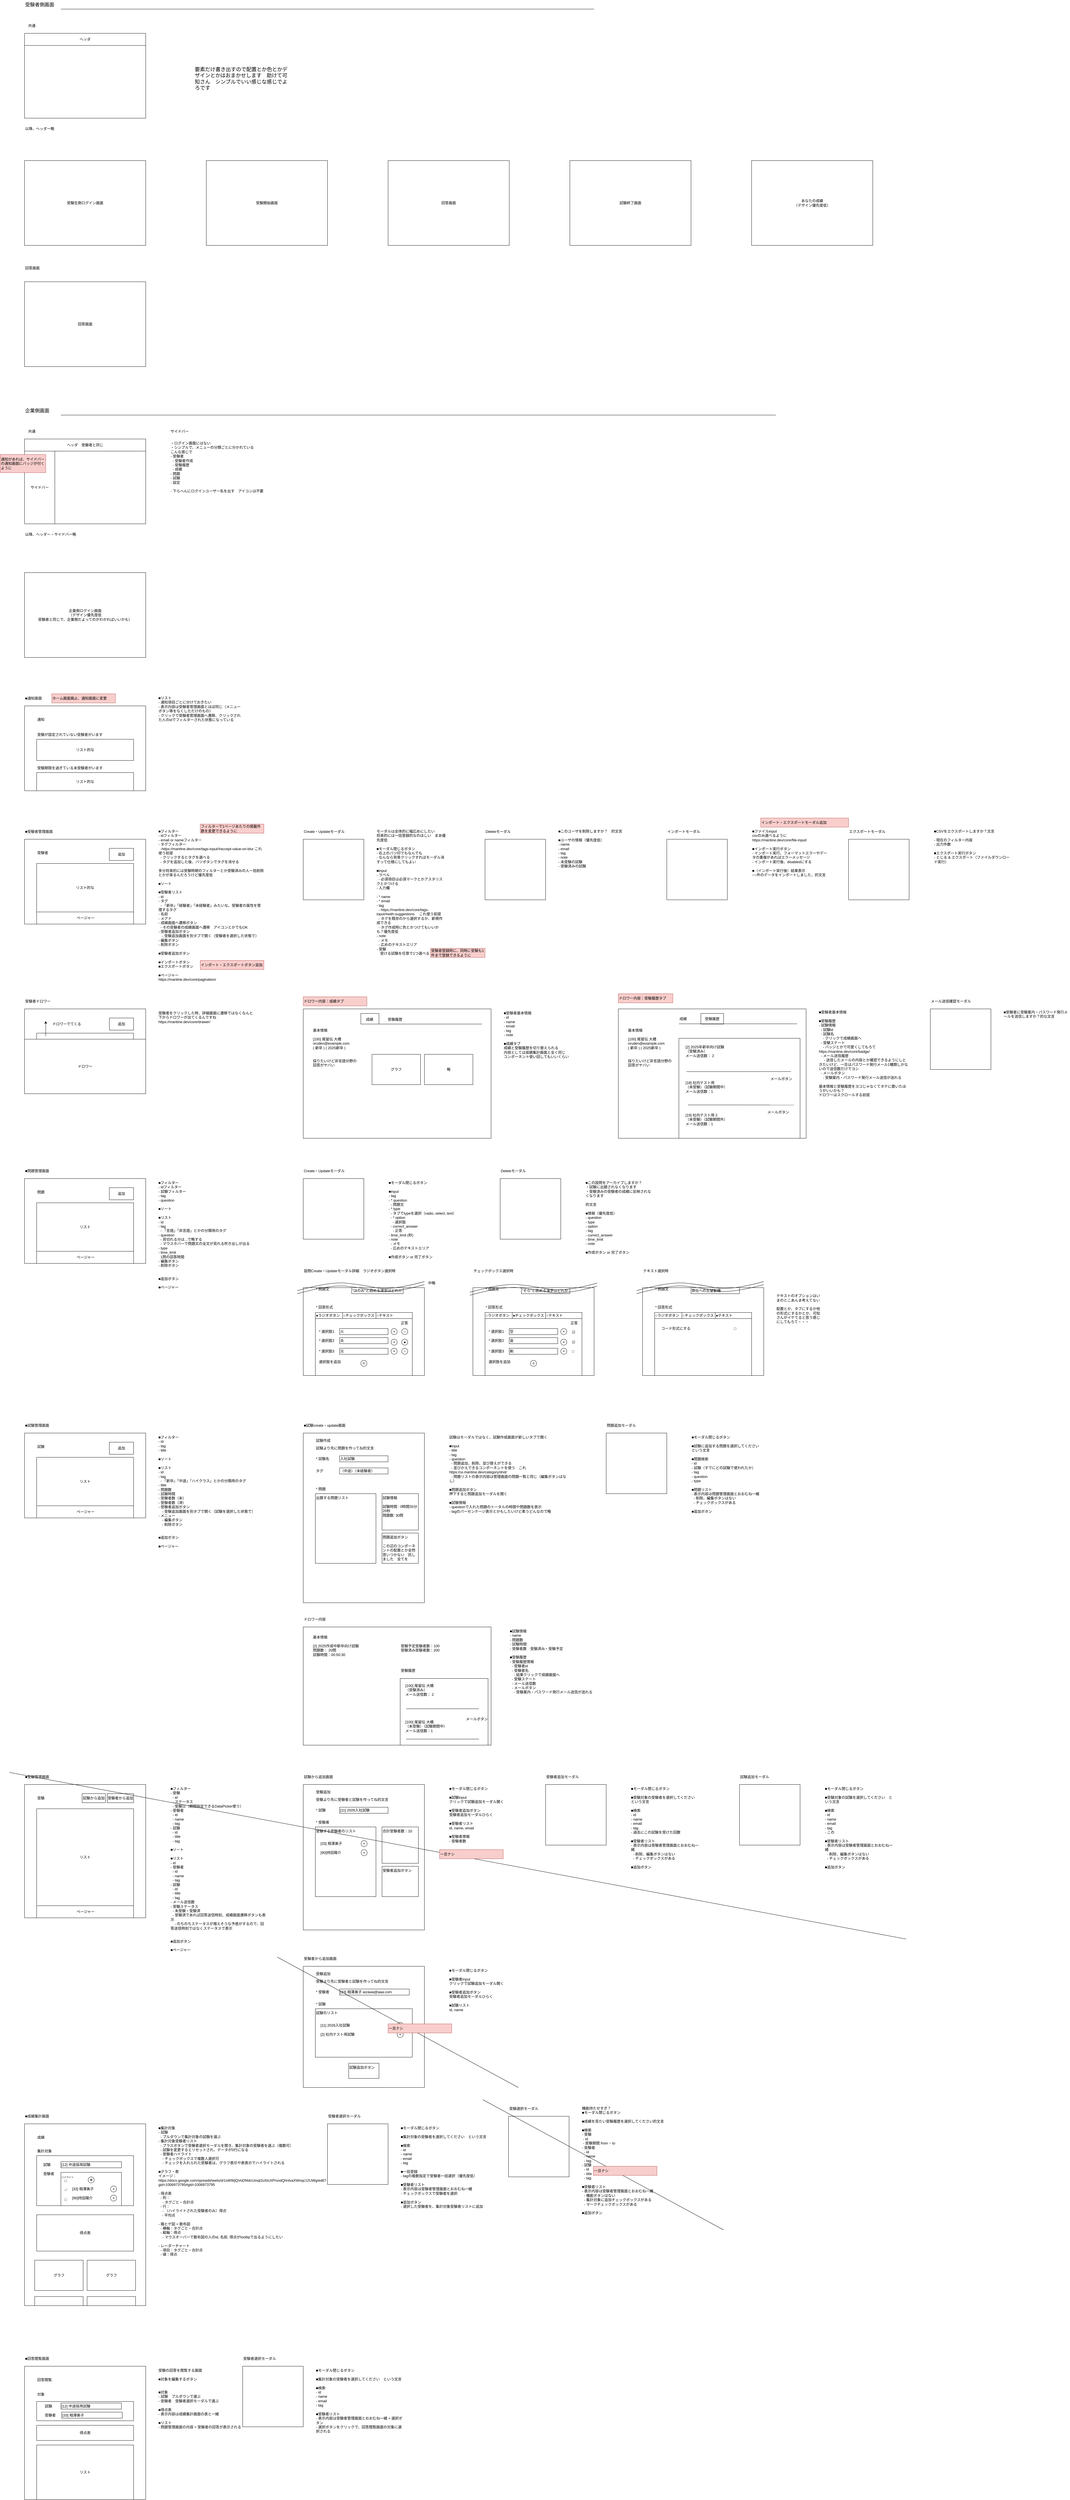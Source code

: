 <mxfile version="24.7.17">
  <diagram id="k0by66G6NU6gl-WKmSGM" name="ページ1">
    <mxGraphModel dx="1141" dy="1823" grid="1" gridSize="10" guides="1" tooltips="1" connect="1" arrows="1" fold="1" page="1" pageScale="1" pageWidth="827" pageHeight="1169" math="0" shadow="0">
      <root>
        <mxCell id="0" />
        <mxCell id="1" parent="0" />
        <mxCell id="zN_7OzC-4_wIDPigh8bY-1" value="受験生側ログイン画面" style="rounded=0;whiteSpace=wrap;html=1;fillColor=none;" parent="1" vertex="1">
          <mxGeometry x="120" y="-580" width="400" height="280" as="geometry" />
        </mxCell>
        <mxCell id="zN_7OzC-4_wIDPigh8bY-2" value="受験開始画面" style="rounded=0;whiteSpace=wrap;html=1;fillColor=none;" parent="1" vertex="1">
          <mxGeometry x="720" y="-580" width="400" height="280" as="geometry" />
        </mxCell>
        <mxCell id="zN_7OzC-4_wIDPigh8bY-3" value="回答画面" style="rounded=0;whiteSpace=wrap;html=1;fillColor=none;" parent="1" vertex="1">
          <mxGeometry x="1320" y="-580" width="400" height="280" as="geometry" />
        </mxCell>
        <mxCell id="zN_7OzC-4_wIDPigh8bY-4" value="試験終了画面" style="rounded=0;whiteSpace=wrap;html=1;fillColor=none;" parent="1" vertex="1">
          <mxGeometry x="1920" y="-580" width="400" height="280" as="geometry" />
        </mxCell>
        <mxCell id="zN_7OzC-4_wIDPigh8bY-5" value="あなたの成績&lt;div&gt;（デザイン優先度低）&lt;/div&gt;" style="rounded=0;whiteSpace=wrap;html=1;fillColor=none;" parent="1" vertex="1">
          <mxGeometry x="2520" y="-580" width="400" height="280" as="geometry" />
        </mxCell>
        <mxCell id="zN_7OzC-4_wIDPigh8bY-6" value="受験者側画面" style="text;html=1;align=left;verticalAlign=middle;whiteSpace=wrap;rounded=0;fontSize=16;" parent="1" vertex="1">
          <mxGeometry x="120" y="-1110" width="130" height="30" as="geometry" />
        </mxCell>
        <mxCell id="zN_7OzC-4_wIDPigh8bY-7" value="" style="endArrow=none;html=1;rounded=0;" parent="1" edge="1">
          <mxGeometry width="50" height="50" relative="1" as="geometry">
            <mxPoint x="240" y="-1080" as="sourcePoint" />
            <mxPoint x="2000" y="-1080" as="targetPoint" />
          </mxGeometry>
        </mxCell>
        <mxCell id="zN_7OzC-4_wIDPigh8bY-8" value="企業側画面" style="text;html=1;align=left;verticalAlign=middle;whiteSpace=wrap;rounded=0;fontSize=16;" parent="1" vertex="1">
          <mxGeometry x="120" y="230" width="130" height="30" as="geometry" />
        </mxCell>
        <mxCell id="zN_7OzC-4_wIDPigh8bY-9" value="" style="endArrow=none;html=1;rounded=0;" parent="1" edge="1">
          <mxGeometry width="50" height="50" relative="1" as="geometry">
            <mxPoint x="240" y="260" as="sourcePoint" />
            <mxPoint x="2600" y="260" as="targetPoint" />
          </mxGeometry>
        </mxCell>
        <mxCell id="zN_7OzC-4_wIDPigh8bY-10" value="企業側ログイン画面&lt;div&gt;（デザイン優先度低&lt;/div&gt;&lt;div&gt;受験者と同じで、企業側だよってのがわかればいいかも）&lt;/div&gt;" style="rounded=0;whiteSpace=wrap;html=1;fillColor=none;" parent="1" vertex="1">
          <mxGeometry x="120" y="780" width="400" height="280" as="geometry" />
        </mxCell>
        <mxCell id="zN_7OzC-4_wIDPigh8bY-12" value="" style="rounded=0;whiteSpace=wrap;html=1;fillColor=none;" parent="1" vertex="1">
          <mxGeometry x="120" y="339" width="400" height="280" as="geometry" />
        </mxCell>
        <mxCell id="zN_7OzC-4_wIDPigh8bY-13" value="共通" style="text;html=1;align=left;verticalAlign=middle;whiteSpace=wrap;rounded=0;" parent="1" vertex="1">
          <mxGeometry x="130" y="299" width="140" height="30" as="geometry" />
        </mxCell>
        <mxCell id="zN_7OzC-4_wIDPigh8bY-15" value="サイドバー" style="rounded=0;whiteSpace=wrap;html=1;fillColor=none;" parent="1" vertex="1">
          <mxGeometry x="120" y="379" width="100" height="240" as="geometry" />
        </mxCell>
        <mxCell id="zN_7OzC-4_wIDPigh8bY-16" value="ヘッダ　受験者と同じ" style="rounded=0;whiteSpace=wrap;html=1;fillColor=none;" parent="1" vertex="1">
          <mxGeometry x="120" y="339" width="400" height="40" as="geometry" />
        </mxCell>
        <mxCell id="zN_7OzC-4_wIDPigh8bY-17" value="サイドバー" style="text;html=1;align=left;verticalAlign=middle;whiteSpace=wrap;rounded=0;" parent="1" vertex="1">
          <mxGeometry x="600" y="299" width="140" height="30" as="geometry" />
        </mxCell>
        <mxCell id="zN_7OzC-4_wIDPigh8bY-18" value="&lt;div&gt;・ログイン画面にはない&lt;/div&gt;・シンプルで、メニューの分類ごとに分かれている&lt;div&gt;こんな感じで&lt;br&gt;&lt;div&gt;- 受験者&lt;/div&gt;&lt;div&gt;&amp;nbsp; - 受験者作成&lt;/div&gt;&lt;div&gt;&amp;nbsp; - 受験履歴&lt;/div&gt;&lt;div&gt;&amp;nbsp; - 成績&lt;/div&gt;&lt;div&gt;&lt;div&gt;- 問題&lt;/div&gt;&lt;/div&gt;&lt;div&gt;- 試験&lt;/div&gt;&lt;div&gt;- 設定&lt;/div&gt;&lt;div&gt;&lt;br&gt;&lt;/div&gt;&lt;div&gt;- 下らへんにログインユーザー名を出す　アイコンは不要&lt;/div&gt;&lt;/div&gt;" style="text;html=1;align=left;verticalAlign=top;whiteSpace=wrap;rounded=0;" parent="1" vertex="1">
          <mxGeometry x="600" y="339" width="320" height="241" as="geometry" />
        </mxCell>
        <mxCell id="zN_7OzC-4_wIDPigh8bY-19" value="" style="rounded=0;whiteSpace=wrap;html=1;fillColor=none;" parent="1" vertex="1">
          <mxGeometry x="120" y="1220" width="400" height="280" as="geometry" />
        </mxCell>
        <mxCell id="zN_7OzC-4_wIDPigh8bY-23" value="以降、ヘッダー・サイドバー略" style="text;html=1;align=left;verticalAlign=middle;whiteSpace=wrap;rounded=0;" parent="1" vertex="1">
          <mxGeometry x="120" y="639" width="350" height="30" as="geometry" />
        </mxCell>
        <mxCell id="zN_7OzC-4_wIDPigh8bY-24" value="■通知画面" style="text;html=1;align=left;verticalAlign=middle;whiteSpace=wrap;rounded=0;" parent="1" vertex="1">
          <mxGeometry x="120" y="1180" width="140" height="30" as="geometry" />
        </mxCell>
        <mxCell id="zN_7OzC-4_wIDPigh8bY-25" value="" style="rounded=0;whiteSpace=wrap;html=1;fillColor=none;" parent="1" vertex="1">
          <mxGeometry x="120" y="-1000" width="400" height="280" as="geometry" />
        </mxCell>
        <mxCell id="zN_7OzC-4_wIDPigh8bY-26" value="共通" style="text;html=1;align=left;verticalAlign=middle;whiteSpace=wrap;rounded=0;" parent="1" vertex="1">
          <mxGeometry x="130" y="-1040" width="140" height="30" as="geometry" />
        </mxCell>
        <mxCell id="zN_7OzC-4_wIDPigh8bY-28" value="ヘッダ" style="rounded=0;whiteSpace=wrap;html=1;fillColor=none;" parent="1" vertex="1">
          <mxGeometry x="120" y="-1000" width="400" height="40" as="geometry" />
        </mxCell>
        <mxCell id="zN_7OzC-4_wIDPigh8bY-29" value="以降、ヘッダー略" style="text;html=1;align=left;verticalAlign=middle;whiteSpace=wrap;rounded=0;" parent="1" vertex="1">
          <mxGeometry x="120" y="-700" width="350" height="30" as="geometry" />
        </mxCell>
        <mxCell id="BG62AUH-wRsbt14OVaal-1" value="" style="rounded=0;whiteSpace=wrap;html=1;fillColor=none;" parent="1" vertex="1">
          <mxGeometry x="120" y="1660" width="400" height="280" as="geometry" />
        </mxCell>
        <mxCell id="BG62AUH-wRsbt14OVaal-2" value="■&lt;span style=&quot;background-color: initial;&quot;&gt;受験者管理画面&lt;/span&gt;" style="text;html=1;align=left;verticalAlign=middle;whiteSpace=wrap;rounded=0;" parent="1" vertex="1">
          <mxGeometry x="120" y="1620" width="140" height="30" as="geometry" />
        </mxCell>
        <mxCell id="OjUTvFWbkhc-5GFYd0Ob-2" value="■フィルター&lt;br&gt;- idフィルター&lt;br&gt;- email or nameフィルター&lt;br&gt;- タグフィルター&lt;br&gt;&amp;nbsp; -https://mantine.dev/core/tags-input/#accept-value-on-blur これ使う前提&lt;br&gt;&amp;nbsp; - クリックするとタグを選べる&lt;br&gt;&amp;nbsp; - タグを追加した後、バツボタンでタグを消せる&lt;br&gt;&lt;br&gt;多分将来的には受験時期のフィルターとか受験済みの人一括削除とかが来るんだろうけど優先度低&lt;br&gt;&lt;br&gt;■ソート&lt;br&gt;&lt;br&gt;■受験者リスト&lt;br&gt;- id&lt;br&gt;- タグ&lt;br&gt;&amp;nbsp; - 「新卒」「経験者」「未経験者」みたいな、受験者の属性を管理するタグ&lt;br&gt;&lt;div&gt;- 名前&lt;br&gt;- メアド&lt;br&gt;- 成績画面へ遷移ボタン&lt;br&gt;&amp;nbsp; - その受験者の成績画面へ遷移　アイコンとかでもOK&lt;/div&gt;&lt;div&gt;- 受験者追加ボタン&lt;/div&gt;&lt;div&gt;　- 受験追加画面を別タブで開く（受験者を選択した状態で）&lt;br&gt;&lt;/div&gt;- 編集ボタン&lt;br&gt;- 削除ボタン&lt;div&gt;&lt;br&gt;■受験者追加ボタン&lt;br&gt;&lt;br&gt;■インポートボタン&lt;br&gt;■エクスポートボタン&lt;br&gt;&lt;br&gt;■ページャー&lt;br&gt;&lt;/div&gt;&lt;div&gt;https://mantine.dev/core/pagination/&lt;br&gt;&lt;/div&gt;" style="text;html=1;align=left;verticalAlign=top;whiteSpace=wrap;rounded=0;" parent="1" vertex="1">
          <mxGeometry x="560" y="1620" width="350" height="380" as="geometry" />
        </mxCell>
        <mxCell id="bsYNKNFRyK9_930fr4la-1" value="" style="rounded=0;whiteSpace=wrap;html=1;fillColor=none;" parent="1" vertex="1">
          <mxGeometry x="1040" y="1660" width="200" height="200" as="geometry" />
        </mxCell>
        <mxCell id="bsYNKNFRyK9_930fr4la-2" value="Create・Updateモーダル" style="text;html=1;align=left;verticalAlign=middle;whiteSpace=wrap;rounded=0;" parent="1" vertex="1">
          <mxGeometry x="1040" y="1620" width="140" height="30" as="geometry" />
        </mxCell>
        <mxCell id="bsYNKNFRyK9_930fr4la-3" value="モーダルは全体的に幅広めにしたい&lt;div&gt;将来的には一括登録的なのほしい　まあ優先度低&lt;br&gt;&lt;br&gt;■モーダル閉じるボタン&lt;div&gt;- 右上のバツ印でもなんでも&lt;/div&gt;&lt;div&gt;- なんなら背景クリックすればモーダル消すって仕様にしてもよい&lt;br&gt;&lt;br&gt;■input&lt;br&gt;- ラベル&lt;br&gt;&amp;nbsp; - 必須項目は必須マークとかアスタリスクとかつける&lt;br&gt;- 入力欄&lt;br&gt;&lt;br&gt;- * name&lt;br&gt;- * email&lt;br&gt;- tag&lt;br&gt;&amp;nbsp; - https://mantine.dev/core/tags-input/#with-suggestions 　これ使う前提&lt;br&gt;&amp;nbsp; - タグを既存のから選択するか、新規作成できる&lt;br&gt;&amp;nbsp; - タグ作成時に色とかつけてもいいかも？優先度低&lt;br&gt;- note&lt;br&gt;&amp;nbsp; - メモ&lt;br&gt;&amp;nbsp; - 広めのテキストエリア&lt;br&gt;- 受験&lt;/div&gt;&lt;/div&gt;&lt;div&gt;　受ける試験を任意で1つ選べる&lt;/div&gt;" style="text;html=1;align=left;verticalAlign=top;whiteSpace=wrap;rounded=0;" parent="1" vertex="1">
          <mxGeometry x="1280" y="1620" width="230" height="270" as="geometry" />
        </mxCell>
        <mxCell id="Y3Y5p0N6ZpjQIikqNfGl-5" value="" style="rounded=0;whiteSpace=wrap;html=1;fillColor=none;" parent="1" vertex="1">
          <mxGeometry x="1640" y="1660" width="200" height="200" as="geometry" />
        </mxCell>
        <mxCell id="Y3Y5p0N6ZpjQIikqNfGl-6" value="Deleteモーダル" style="text;html=1;align=left;verticalAlign=middle;whiteSpace=wrap;rounded=0;" parent="1" vertex="1">
          <mxGeometry x="1640" y="1620" width="140" height="30" as="geometry" />
        </mxCell>
        <mxCell id="Y3Y5p0N6ZpjQIikqNfGl-7" value="&lt;div&gt;■このユーザを削除しますか？　的文言&lt;br&gt;&lt;br&gt;&lt;/div&gt;&lt;div&gt;■ユーザの情報（優先度低）&lt;br&gt;- name&lt;br&gt;- email&lt;br&gt;- tag&lt;br&gt;- note&lt;br&gt;- 未受験の試験&lt;br&gt;- 受験済みの試験&lt;br&gt;&lt;/div&gt;" style="text;html=1;align=left;verticalAlign=top;whiteSpace=wrap;rounded=0;" parent="1" vertex="1">
          <mxGeometry x="1880" y="1620" width="220" height="180" as="geometry" />
        </mxCell>
        <mxCell id="Y3Y5p0N6ZpjQIikqNfGl-10" value="追加" style="rounded=0;whiteSpace=wrap;html=1;fillColor=none;" parent="1" vertex="1">
          <mxGeometry x="400" y="1690" width="80" height="40" as="geometry" />
        </mxCell>
        <mxCell id="Y3Y5p0N6ZpjQIikqNfGl-11" value="リスト的な" style="rounded=0;whiteSpace=wrap;html=1;fillColor=none;" parent="1" vertex="1">
          <mxGeometry x="160" y="1740" width="320" height="160" as="geometry" />
        </mxCell>
        <mxCell id="Y3Y5p0N6ZpjQIikqNfGl-12" value="&amp;nbsp;ページャー" style="rounded=0;whiteSpace=wrap;html=1;fillColor=none;" parent="1" vertex="1">
          <mxGeometry x="160" y="1900" width="320" height="40" as="geometry" />
        </mxCell>
        <mxCell id="Y3Y5p0N6ZpjQIikqNfGl-13" value="要素だけ書き出すので配置とか色とかデザインとかはおまかせします　助けて可知さん　シンプルでいい感じな感じでよろです" style="text;html=1;align=left;verticalAlign=middle;whiteSpace=wrap;rounded=0;fontSize=17;" parent="1" vertex="1">
          <mxGeometry x="680" y="-1040" width="320" height="380" as="geometry" />
        </mxCell>
        <mxCell id="2ZWetD6m9sAQcYfEBP4A-1" value="" style="rounded=0;whiteSpace=wrap;html=1;fillColor=none;" parent="1" vertex="1">
          <mxGeometry x="120" y="2220" width="400" height="280" as="geometry" />
        </mxCell>
        <mxCell id="2ZWetD6m9sAQcYfEBP4A-2" value="受験者ドロワー" style="text;html=1;align=left;verticalAlign=middle;whiteSpace=wrap;rounded=0;" parent="1" vertex="1">
          <mxGeometry x="120" y="2180" width="140" height="30" as="geometry" />
        </mxCell>
        <mxCell id="2ZWetD6m9sAQcYfEBP4A-3" value="追加" style="rounded=0;whiteSpace=wrap;html=1;fillColor=none;" parent="1" vertex="1">
          <mxGeometry x="400" y="2250" width="80" height="40" as="geometry" />
        </mxCell>
        <mxCell id="2ZWetD6m9sAQcYfEBP4A-4" value="リスト的な" style="rounded=0;whiteSpace=wrap;html=1;fillColor=none;" parent="1" vertex="1">
          <mxGeometry x="160" y="2300" width="320" height="160" as="geometry" />
        </mxCell>
        <mxCell id="2ZWetD6m9sAQcYfEBP4A-5" value="&amp;nbsp;ページャー" style="rounded=0;whiteSpace=wrap;html=1;fillColor=none;" parent="1" vertex="1">
          <mxGeometry x="160" y="2460" width="320" height="40" as="geometry" />
        </mxCell>
        <mxCell id="2ZWetD6m9sAQcYfEBP4A-6" value="&lt;div&gt;受験者をクリックした時、詳細画面に遷移ではなくなんと下からドロワーが出てくるんですね&lt;/div&gt;&lt;div&gt;https://mantine.dev/core/drawer/&lt;br&gt;&lt;/div&gt;&lt;div&gt;&lt;br&gt;&lt;/div&gt;&lt;div&gt;&lt;br&gt;&lt;/div&gt;" style="text;html=1;align=left;verticalAlign=top;whiteSpace=wrap;rounded=0;" parent="1" vertex="1">
          <mxGeometry x="560" y="2220" width="320" height="240" as="geometry" />
        </mxCell>
        <mxCell id="2ZWetD6m9sAQcYfEBP4A-7" value="ドロワー" style="rounded=0;whiteSpace=wrap;html=1;" parent="1" vertex="1">
          <mxGeometry x="120" y="2320" width="400" height="180" as="geometry" />
        </mxCell>
        <mxCell id="2ZWetD6m9sAQcYfEBP4A-8" value="" style="endArrow=classic;html=1;rounded=0;entryX=0.175;entryY=0.143;entryDx=0;entryDy=0;entryPerimeter=0;" parent="1" target="2ZWetD6m9sAQcYfEBP4A-1" edge="1">
          <mxGeometry width="50" height="50" relative="1" as="geometry">
            <mxPoint x="190" y="2310" as="sourcePoint" />
            <mxPoint x="240" y="2260" as="targetPoint" />
          </mxGeometry>
        </mxCell>
        <mxCell id="2ZWetD6m9sAQcYfEBP4A-9" value="ドロワーでてくる" style="text;html=1;align=left;verticalAlign=middle;whiteSpace=wrap;rounded=0;" parent="1" vertex="1">
          <mxGeometry x="210" y="2255" width="140" height="30" as="geometry" />
        </mxCell>
        <mxCell id="2ZWetD6m9sAQcYfEBP4A-10" value="" style="rounded=0;whiteSpace=wrap;html=1;" parent="1" vertex="1">
          <mxGeometry x="1040" y="2220" width="620" height="427" as="geometry" />
        </mxCell>
        <mxCell id="2ZWetD6m9sAQcYfEBP4A-11" value="ドロワー内容：成績タブ" style="text;html=1;align=left;verticalAlign=middle;whiteSpace=wrap;rounded=0;fillColor=#f8cecc;strokeColor=#b85450;" parent="1" vertex="1">
          <mxGeometry x="1040" y="2180" width="210" height="30" as="geometry" />
        </mxCell>
        <mxCell id="2ZWetD6m9sAQcYfEBP4A-12" value="&lt;div&gt;&lt;span style=&quot;background-color: initial;&quot;&gt;■受験者基本情報&lt;br&gt;&lt;/span&gt;- id&lt;br&gt;&lt;/div&gt;&lt;div&gt;- name&lt;br&gt;- email&lt;br&gt;- tag&lt;br&gt;- note&lt;/div&gt;&lt;div&gt;&lt;br&gt;■成績タブ&lt;br&gt;成績と受験履歴を切り替えられる&lt;br&gt;内容としては成績集計画面と全く同じ&lt;br&gt;&lt;span style=&quot;background-color: initial;&quot;&gt;コンポーネント使い回してもいいくらい&lt;/span&gt;&lt;/div&gt;" style="text;html=1;align=left;verticalAlign=top;whiteSpace=wrap;rounded=0;" parent="1" vertex="1">
          <mxGeometry x="1700" y="2220" width="320" height="330" as="geometry" />
        </mxCell>
        <mxCell id="2ZWetD6m9sAQcYfEBP4A-13" value="受験者" style="text;html=1;align=left;verticalAlign=middle;whiteSpace=wrap;rounded=0;" parent="1" vertex="1">
          <mxGeometry x="160" y="1690" width="140" height="30" as="geometry" />
        </mxCell>
        <mxCell id="2ZWetD6m9sAQcYfEBP4A-14" value="基本情報&lt;br&gt;&lt;div&gt;&lt;br&gt;[100] 尾留伝 大橋&lt;br&gt;oruden@example.com&lt;br&gt;( 新卒 ) ( 2025新卒 )&lt;br&gt;&lt;br&gt;&lt;br&gt;採りたいけど非言語分野の回答がヤバい&lt;br&gt;&lt;/div&gt;" style="text;html=1;align=left;verticalAlign=top;whiteSpace=wrap;rounded=0;" parent="1" vertex="1">
          <mxGeometry x="1070" y="2277" width="150" height="160" as="geometry" />
        </mxCell>
        <mxCell id="oB426RifMvSdbvtEAGv8-1" value="回答画面" style="rounded=0;whiteSpace=wrap;html=1;fillColor=none;" parent="1" vertex="1">
          <mxGeometry x="120" y="-180" width="400" height="280" as="geometry" />
        </mxCell>
        <mxCell id="oB426RifMvSdbvtEAGv8-2" value="回答画面" style="text;html=1;align=left;verticalAlign=middle;whiteSpace=wrap;rounded=0;" parent="1" vertex="1">
          <mxGeometry x="120" y="-240" width="140" height="30" as="geometry" />
        </mxCell>
        <mxCell id="bP6xk0DdPbtMNDP1m7rt-1" value="" style="rounded=0;whiteSpace=wrap;html=1;fillColor=none;" parent="1" vertex="1">
          <mxGeometry x="120" y="2780" width="400" height="280" as="geometry" />
        </mxCell>
        <mxCell id="bP6xk0DdPbtMNDP1m7rt-2" value="■問題管理画面" style="text;html=1;align=left;verticalAlign=middle;whiteSpace=wrap;rounded=0;" parent="1" vertex="1">
          <mxGeometry x="120" y="2740" width="140" height="30" as="geometry" />
        </mxCell>
        <mxCell id="bP6xk0DdPbtMNDP1m7rt-3" value="■フィルター&lt;br&gt;- idフィルター&lt;br&gt;- 試験フィルター&lt;br&gt;- tag&lt;br&gt;- question&lt;br&gt;&lt;br&gt;■ソート&lt;br&gt;&lt;br&gt;■リスト&lt;br&gt;- id&lt;br class=&quot;Apple-interchange-newline&quot;&gt;- tag&lt;br&gt;&amp;nbsp; - 「言語」「非言語」とかの分類用のタグ&lt;br&gt;&lt;div&gt;- question&lt;br&gt;&amp;nbsp; - 見切れる分は...で略する&lt;br&gt;&amp;nbsp; - マウスホバーで問題文の全文が見れる吹き出しが出る&lt;br&gt;- type&lt;br&gt;- time_limit&lt;br&gt;&amp;nbsp; 1問の回答時間&lt;br&gt;- 編集ボタン&lt;br&gt;- 削除ボタン&lt;br&gt;&lt;br&gt;&lt;br&gt;■追加ボタン&lt;br&gt;&lt;br&gt;■ページャー&lt;/div&gt;" style="text;html=1;align=left;verticalAlign=top;whiteSpace=wrap;rounded=0;" parent="1" vertex="1">
          <mxGeometry x="560" y="2780" width="320" height="380" as="geometry" />
        </mxCell>
        <mxCell id="bP6xk0DdPbtMNDP1m7rt-4" value="追加" style="rounded=0;whiteSpace=wrap;html=1;fillColor=none;" parent="1" vertex="1">
          <mxGeometry x="400" y="2810" width="80" height="40" as="geometry" />
        </mxCell>
        <mxCell id="bP6xk0DdPbtMNDP1m7rt-7" value="問題" style="text;html=1;align=left;verticalAlign=middle;whiteSpace=wrap;rounded=0;" parent="1" vertex="1">
          <mxGeometry x="160" y="2810" width="140" height="30" as="geometry" />
        </mxCell>
        <mxCell id="ssmDBBOCcYC_2ah-YTIz-1" value="リスト" style="rounded=0;whiteSpace=wrap;html=1;fillColor=none;" parent="1" vertex="1">
          <mxGeometry x="160" y="2860" width="320" height="160" as="geometry" />
        </mxCell>
        <mxCell id="ssmDBBOCcYC_2ah-YTIz-2" value="&amp;nbsp;ページャー" style="rounded=0;whiteSpace=wrap;html=1;fillColor=none;" parent="1" vertex="1">
          <mxGeometry x="160" y="3020" width="320" height="40" as="geometry" />
        </mxCell>
        <mxCell id="3HC2Cp4gwj4xktPx99CC-3" value="" style="rounded=0;whiteSpace=wrap;html=1;fillColor=none;" parent="1" vertex="1">
          <mxGeometry x="1040" y="2780" width="200" height="200" as="geometry" />
        </mxCell>
        <mxCell id="3HC2Cp4gwj4xktPx99CC-4" value="Create・Updateモーダル" style="text;html=1;align=left;verticalAlign=middle;whiteSpace=wrap;rounded=0;" parent="1" vertex="1">
          <mxGeometry x="1040" y="2740" width="140" height="30" as="geometry" />
        </mxCell>
        <mxCell id="3HC2Cp4gwj4xktPx99CC-5" value="■モーダル閉じるボタン&lt;div&gt;&lt;br&gt;■input&lt;br&gt;- tag&lt;br&gt;- * question&lt;br&gt;&amp;nbsp; - 問題文&lt;br&gt;- * type&lt;br&gt;&amp;nbsp; - タブでtypeを選択（radio, select, text）&lt;br&gt;&amp;nbsp; - * option&lt;br&gt;&amp;nbsp; &amp;nbsp; - 選択肢&lt;br&gt;&amp;nbsp; - correct_answer&lt;br&gt;&amp;nbsp; &amp;nbsp; - 正答&lt;br&gt;- time_limit (秒)&lt;br&gt;- note&lt;br&gt;&amp;nbsp; - メモ&lt;br&gt;&amp;nbsp; - 広めのテキストエリア&lt;br&gt;&lt;br&gt;■作成ボタン or 完了ボタン&lt;/div&gt;" style="text;html=1;align=left;verticalAlign=top;whiteSpace=wrap;rounded=0;" parent="1" vertex="1">
          <mxGeometry x="1320" y="2780" width="230" height="270" as="geometry" />
        </mxCell>
        <mxCell id="3HC2Cp4gwj4xktPx99CC-6" value="" style="rounded=0;whiteSpace=wrap;html=1;fillColor=none;" parent="1" vertex="1">
          <mxGeometry x="1690" y="2780" width="200" height="200" as="geometry" />
        </mxCell>
        <mxCell id="3HC2Cp4gwj4xktPx99CC-7" value="Deleteモーダル" style="text;html=1;align=left;verticalAlign=middle;whiteSpace=wrap;rounded=0;" parent="1" vertex="1">
          <mxGeometry x="1690" y="2740" width="140" height="30" as="geometry" />
        </mxCell>
        <mxCell id="3HC2Cp4gwj4xktPx99CC-8" value="&lt;div&gt;■この設問をアーカイブしますか？&lt;br&gt;・試験に出題されなくなります&lt;br&gt;・受験済みの受験者の成績に反映されなくなります&lt;br&gt;&lt;br&gt;的文言&lt;br&gt;&lt;br&gt;&lt;/div&gt;&lt;div&gt;■情報（優先度低）&lt;br&gt;- question&lt;br&gt;- type&lt;br&gt;- option&lt;br&gt;- tag&lt;br&gt;- currect_answer&lt;br&gt;- time_limit&lt;br&gt;- note&lt;br&gt;&lt;br&gt;■作成ボタン or 完了ボタン&lt;br&gt;&lt;/div&gt;" style="text;html=1;align=left;verticalAlign=top;whiteSpace=wrap;rounded=0;" parent="1" vertex="1">
          <mxGeometry x="1970" y="2780" width="220" height="180" as="geometry" />
        </mxCell>
        <mxCell id="E4xDCeF54RdpkPRGIwYA-2" value="設問Create・Updateモーダル詳細　ラジオボタン選択時" style="text;html=1;align=left;verticalAlign=middle;whiteSpace=wrap;rounded=0;" parent="1" vertex="1">
          <mxGeometry x="1040" y="3070" width="320" height="30" as="geometry" />
        </mxCell>
        <mxCell id="E4xDCeF54RdpkPRGIwYA-3" value="" style="rounded=0;whiteSpace=wrap;html=1;fillColor=none;" parent="1" vertex="1">
          <mxGeometry x="1040" y="3140" width="400" height="290" as="geometry" />
        </mxCell>
        <mxCell id="E4xDCeF54RdpkPRGIwYA-4" value="”ほのお&quot;と読める&lt;span style=&quot;background-color: initial;&quot;&gt;漢字はどれか&lt;/span&gt;" style="rounded=0;whiteSpace=wrap;html=1;fillColor=none;align=left;" parent="1" vertex="1">
          <mxGeometry x="1200" y="3140" width="170" height="20" as="geometry" />
        </mxCell>
        <mxCell id="E4xDCeF54RdpkPRGIwYA-5" value="* 問題文" style="text;html=1;align=left;verticalAlign=middle;whiteSpace=wrap;rounded=0;" parent="1" vertex="1">
          <mxGeometry x="1080" y="3130" width="70" height="30" as="geometry" />
        </mxCell>
        <mxCell id="E4xDCeF54RdpkPRGIwYA-6" value="●ラジオボタン" style="rounded=0;whiteSpace=wrap;html=1;fillColor=none;align=left;" parent="1" vertex="1">
          <mxGeometry x="1080" y="3222" width="90" height="20" as="geometry" />
        </mxCell>
        <mxCell id="E4xDCeF54RdpkPRGIwYA-7" value="* 回答形式" style="text;html=1;align=left;verticalAlign=middle;whiteSpace=wrap;rounded=0;" parent="1" vertex="1">
          <mxGeometry x="1080" y="3190" width="70" height="30" as="geometry" />
        </mxCell>
        <mxCell id="E4xDCeF54RdpkPRGIwYA-8" value="○チェックボックス" style="rounded=0;whiteSpace=wrap;html=1;align=left;fontStyle=0;" parent="1" vertex="1">
          <mxGeometry x="1170" y="3222" width="110" height="20" as="geometry" />
        </mxCell>
        <mxCell id="E4xDCeF54RdpkPRGIwYA-9" value="○テキスト" style="rounded=0;whiteSpace=wrap;html=1;fillColor=none;align=left;" parent="1" vertex="1">
          <mxGeometry x="1280" y="3222" width="120" height="20" as="geometry" />
        </mxCell>
        <mxCell id="E4xDCeF54RdpkPRGIwYA-11" value="" style="rounded=0;whiteSpace=wrap;html=1;fillColor=none;align=left;" parent="1" vertex="1">
          <mxGeometry x="1080" y="3242" width="320" height="188" as="geometry" />
        </mxCell>
        <mxCell id="04iO3gaZqpDQR3jB9z5x-1" value="火" style="rounded=0;whiteSpace=wrap;html=1;fillColor=none;align=left;" parent="1" vertex="1">
          <mxGeometry x="1160" y="3275" width="160" height="20" as="geometry" />
        </mxCell>
        <mxCell id="04iO3gaZqpDQR3jB9z5x-2" value="炎" style="rounded=0;whiteSpace=wrap;html=1;fillColor=none;align=left;" parent="1" vertex="1">
          <mxGeometry x="1160" y="3305" width="160" height="20" as="geometry" />
        </mxCell>
        <mxCell id="04iO3gaZqpDQR3jB9z5x-3" value="* 選択肢1" style="text;html=1;align=left;verticalAlign=middle;whiteSpace=wrap;rounded=0;" parent="1" vertex="1">
          <mxGeometry x="1090" y="3270" width="70" height="30" as="geometry" />
        </mxCell>
        <mxCell id="04iO3gaZqpDQR3jB9z5x-4" value="* 選択肢2" style="text;html=1;align=left;verticalAlign=middle;whiteSpace=wrap;rounded=0;" parent="1" vertex="1">
          <mxGeometry x="1090" y="3300" width="70" height="30" as="geometry" />
        </mxCell>
        <mxCell id="04iO3gaZqpDQR3jB9z5x-5" value="災" style="rounded=0;whiteSpace=wrap;html=1;fillColor=none;align=left;" parent="1" vertex="1">
          <mxGeometry x="1160" y="3340" width="160" height="20" as="geometry" />
        </mxCell>
        <mxCell id="04iO3gaZqpDQR3jB9z5x-6" value="* 選択肢3" style="text;html=1;align=left;verticalAlign=middle;whiteSpace=wrap;rounded=0;" parent="1" vertex="1">
          <mxGeometry x="1090" y="3335" width="70" height="30" as="geometry" />
        </mxCell>
        <mxCell id="04iO3gaZqpDQR3jB9z5x-7" value="×" style="ellipse;whiteSpace=wrap;html=1;" parent="1" vertex="1">
          <mxGeometry x="1330" y="3275" width="20" height="20" as="geometry" />
        </mxCell>
        <mxCell id="04iO3gaZqpDQR3jB9z5x-10" value="×" style="ellipse;whiteSpace=wrap;html=1;" parent="1" vertex="1">
          <mxGeometry x="1330" y="3310" width="20" height="20" as="geometry" />
        </mxCell>
        <mxCell id="04iO3gaZqpDQR3jB9z5x-11" value="×" style="ellipse;whiteSpace=wrap;html=1;" parent="1" vertex="1">
          <mxGeometry x="1330" y="3340" width="20" height="20" as="geometry" />
        </mxCell>
        <mxCell id="04iO3gaZqpDQR3jB9z5x-12" value="正答" style="text;html=1;align=left;verticalAlign=middle;whiteSpace=wrap;rounded=0;" parent="1" vertex="1">
          <mxGeometry x="1360" y="3242" width="30" height="30" as="geometry" />
        </mxCell>
        <mxCell id="04iO3gaZqpDQR3jB9z5x-17" value="＋" style="ellipse;whiteSpace=wrap;html=1;" parent="1" vertex="1">
          <mxGeometry x="1230" y="3380" width="20" height="20" as="geometry" />
        </mxCell>
        <mxCell id="04iO3gaZqpDQR3jB9z5x-18" value="選択肢を追加" style="text;html=1;align=left;verticalAlign=middle;whiteSpace=wrap;rounded=0;" parent="1" vertex="1">
          <mxGeometry x="1090" y="3370" width="80" height="30" as="geometry" />
        </mxCell>
        <mxCell id="04iO3gaZqpDQR3jB9z5x-19" value="" style="rounded=0;whiteSpace=wrap;html=1;fillColor=none;" parent="1" vertex="1">
          <mxGeometry x="1600" y="3140" width="400" height="290" as="geometry" />
        </mxCell>
        <mxCell id="04iO3gaZqpDQR3jB9z5x-20" value="”そら&quot;と読める&lt;span style=&quot;background-color: initial;&quot;&gt;漢字はどれか&lt;/span&gt;" style="rounded=0;whiteSpace=wrap;html=1;fillColor=none;align=left;" parent="1" vertex="1">
          <mxGeometry x="1760" y="3140" width="160" height="20" as="geometry" />
        </mxCell>
        <mxCell id="04iO3gaZqpDQR3jB9z5x-21" value="* 問題文" style="text;html=1;align=left;verticalAlign=middle;whiteSpace=wrap;rounded=0;" parent="1" vertex="1">
          <mxGeometry x="1640" y="3130" width="70" height="30" as="geometry" />
        </mxCell>
        <mxCell id="04iO3gaZqpDQR3jB9z5x-22" value="○ラジオボタン" style="rounded=0;whiteSpace=wrap;html=1;fillColor=none;align=left;" parent="1" vertex="1">
          <mxGeometry x="1640" y="3222" width="90" height="20" as="geometry" />
        </mxCell>
        <mxCell id="04iO3gaZqpDQR3jB9z5x-23" value="* 回答形式" style="text;html=1;align=left;verticalAlign=middle;whiteSpace=wrap;rounded=0;" parent="1" vertex="1">
          <mxGeometry x="1640" y="3190" width="70" height="30" as="geometry" />
        </mxCell>
        <mxCell id="04iO3gaZqpDQR3jB9z5x-24" value="●チェックボックス" style="rounded=0;whiteSpace=wrap;html=1;align=left;fontStyle=0;" parent="1" vertex="1">
          <mxGeometry x="1730" y="3222" width="110" height="20" as="geometry" />
        </mxCell>
        <mxCell id="04iO3gaZqpDQR3jB9z5x-25" value="○テキスト" style="rounded=0;whiteSpace=wrap;html=1;fillColor=none;align=left;" parent="1" vertex="1">
          <mxGeometry x="1840" y="3222" width="120" height="20" as="geometry" />
        </mxCell>
        <mxCell id="04iO3gaZqpDQR3jB9z5x-26" value="" style="rounded=0;whiteSpace=wrap;html=1;fillColor=none;align=left;" parent="1" vertex="1">
          <mxGeometry x="1640" y="3242" width="320" height="188" as="geometry" />
        </mxCell>
        <mxCell id="04iO3gaZqpDQR3jB9z5x-27" value="空" style="rounded=0;whiteSpace=wrap;html=1;fillColor=none;align=left;" parent="1" vertex="1">
          <mxGeometry x="1720" y="3275" width="160" height="20" as="geometry" />
        </mxCell>
        <mxCell id="04iO3gaZqpDQR3jB9z5x-28" value="宙" style="rounded=0;whiteSpace=wrap;html=1;fillColor=none;align=left;" parent="1" vertex="1">
          <mxGeometry x="1720" y="3305" width="160" height="20" as="geometry" />
        </mxCell>
        <mxCell id="04iO3gaZqpDQR3jB9z5x-29" value="* 選択肢1" style="text;html=1;align=left;verticalAlign=middle;whiteSpace=wrap;rounded=0;" parent="1" vertex="1">
          <mxGeometry x="1650" y="3270" width="70" height="30" as="geometry" />
        </mxCell>
        <mxCell id="04iO3gaZqpDQR3jB9z5x-30" value="* 選択肢2" style="text;html=1;align=left;verticalAlign=middle;whiteSpace=wrap;rounded=0;" parent="1" vertex="1">
          <mxGeometry x="1650" y="3300" width="70" height="30" as="geometry" />
        </mxCell>
        <mxCell id="04iO3gaZqpDQR3jB9z5x-31" value="剃" style="rounded=0;whiteSpace=wrap;html=1;fillColor=none;align=left;" parent="1" vertex="1">
          <mxGeometry x="1720" y="3340" width="160" height="20" as="geometry" />
        </mxCell>
        <mxCell id="04iO3gaZqpDQR3jB9z5x-32" value="* 選択肢3" style="text;html=1;align=left;verticalAlign=middle;whiteSpace=wrap;rounded=0;" parent="1" vertex="1">
          <mxGeometry x="1650" y="3335" width="70" height="30" as="geometry" />
        </mxCell>
        <mxCell id="04iO3gaZqpDQR3jB9z5x-33" value="×" style="ellipse;whiteSpace=wrap;html=1;" parent="1" vertex="1">
          <mxGeometry x="1890" y="3275" width="20" height="20" as="geometry" />
        </mxCell>
        <mxCell id="04iO3gaZqpDQR3jB9z5x-34" value="×" style="ellipse;whiteSpace=wrap;html=1;" parent="1" vertex="1">
          <mxGeometry x="1890" y="3310" width="20" height="20" as="geometry" />
        </mxCell>
        <mxCell id="04iO3gaZqpDQR3jB9z5x-35" value="×" style="ellipse;whiteSpace=wrap;html=1;" parent="1" vertex="1">
          <mxGeometry x="1890" y="3340" width="20" height="20" as="geometry" />
        </mxCell>
        <mxCell id="04iO3gaZqpDQR3jB9z5x-36" value="正答" style="text;html=1;align=left;verticalAlign=middle;whiteSpace=wrap;rounded=0;" parent="1" vertex="1">
          <mxGeometry x="1920" y="3242" width="30" height="30" as="geometry" />
        </mxCell>
        <mxCell id="04iO3gaZqpDQR3jB9z5x-37" value="☑︎" style="text;html=1;align=left;verticalAlign=middle;whiteSpace=wrap;rounded=0;" parent="1" vertex="1">
          <mxGeometry x="1925" y="3272" width="20" height="30" as="geometry" />
        </mxCell>
        <mxCell id="04iO3gaZqpDQR3jB9z5x-38" value="☑︎" style="text;html=1;align=left;verticalAlign=middle;whiteSpace=wrap;rounded=0;" parent="1" vertex="1">
          <mxGeometry x="1925" y="3305" width="20" height="30" as="geometry" />
        </mxCell>
        <mxCell id="04iO3gaZqpDQR3jB9z5x-39" value="□" style="text;html=1;align=left;verticalAlign=middle;whiteSpace=wrap;rounded=0;" parent="1" vertex="1">
          <mxGeometry x="1925" y="3335" width="20" height="30" as="geometry" />
        </mxCell>
        <mxCell id="04iO3gaZqpDQR3jB9z5x-40" value="＋" style="ellipse;whiteSpace=wrap;html=1;" parent="1" vertex="1">
          <mxGeometry x="1790" y="3380" width="20" height="20" as="geometry" />
        </mxCell>
        <mxCell id="04iO3gaZqpDQR3jB9z5x-41" value="選択肢を追加" style="text;html=1;align=left;verticalAlign=middle;whiteSpace=wrap;rounded=0;" parent="1" vertex="1">
          <mxGeometry x="1650" y="3370" width="80" height="30" as="geometry" />
        </mxCell>
        <mxCell id="04iO3gaZqpDQR3jB9z5x-42" value="チェックボックス選択時" style="text;html=1;align=left;verticalAlign=middle;whiteSpace=wrap;rounded=0;" parent="1" vertex="1">
          <mxGeometry x="1600" y="3070" width="180" height="30" as="geometry" />
        </mxCell>
        <mxCell id="04iO3gaZqpDQR3jB9z5x-43" value="●" style="ellipse;whiteSpace=wrap;html=1;" parent="1" vertex="1">
          <mxGeometry x="1365" y="3310" width="20" height="20" as="geometry" />
        </mxCell>
        <mxCell id="04iO3gaZqpDQR3jB9z5x-45" value="○" style="ellipse;whiteSpace=wrap;html=1;" parent="1" vertex="1">
          <mxGeometry x="1365" y="3340" width="20" height="20" as="geometry" />
        </mxCell>
        <mxCell id="04iO3gaZqpDQR3jB9z5x-48" value="○" style="ellipse;whiteSpace=wrap;html=1;" parent="1" vertex="1">
          <mxGeometry x="1365" y="3275" width="20" height="20" as="geometry" />
        </mxCell>
        <mxCell id="04iO3gaZqpDQR3jB9z5x-49" value="" style="rounded=0;whiteSpace=wrap;html=1;fillColor=none;" parent="1" vertex="1">
          <mxGeometry x="2160" y="3140" width="400" height="290" as="geometry" />
        </mxCell>
        <mxCell id="04iO3gaZqpDQR3jB9z5x-50" value="弊社への志望動機" style="rounded=0;whiteSpace=wrap;html=1;fillColor=none;align=left;" parent="1" vertex="1">
          <mxGeometry x="2320" y="3140" width="160" height="20" as="geometry" />
        </mxCell>
        <mxCell id="04iO3gaZqpDQR3jB9z5x-51" value="* 問題文" style="text;html=1;align=left;verticalAlign=middle;whiteSpace=wrap;rounded=0;" parent="1" vertex="1">
          <mxGeometry x="2200" y="3130" width="70" height="30" as="geometry" />
        </mxCell>
        <mxCell id="04iO3gaZqpDQR3jB9z5x-52" value="○ラジオボタン" style="rounded=0;whiteSpace=wrap;html=1;fillColor=none;align=left;" parent="1" vertex="1">
          <mxGeometry x="2200" y="3222" width="90" height="20" as="geometry" />
        </mxCell>
        <mxCell id="04iO3gaZqpDQR3jB9z5x-53" value="* 回答形式" style="text;html=1;align=left;verticalAlign=middle;whiteSpace=wrap;rounded=0;" parent="1" vertex="1">
          <mxGeometry x="2200" y="3190" width="70" height="30" as="geometry" />
        </mxCell>
        <mxCell id="04iO3gaZqpDQR3jB9z5x-54" value="○チェックボックス" style="rounded=0;whiteSpace=wrap;html=1;align=left;fontStyle=0;" parent="1" vertex="1">
          <mxGeometry x="2290" y="3222" width="110" height="20" as="geometry" />
        </mxCell>
        <mxCell id="04iO3gaZqpDQR3jB9z5x-55" value="●テキスト" style="rounded=0;whiteSpace=wrap;html=1;fillColor=none;align=left;" parent="1" vertex="1">
          <mxGeometry x="2400" y="3222" width="120" height="20" as="geometry" />
        </mxCell>
        <mxCell id="04iO3gaZqpDQR3jB9z5x-56" value="" style="rounded=0;whiteSpace=wrap;html=1;fillColor=none;align=left;" parent="1" vertex="1">
          <mxGeometry x="2200" y="3242" width="320" height="188" as="geometry" />
        </mxCell>
        <mxCell id="04iO3gaZqpDQR3jB9z5x-72" value="テキスト選択時" style="text;html=1;align=left;verticalAlign=middle;whiteSpace=wrap;rounded=0;" parent="1" vertex="1">
          <mxGeometry x="2160" y="3070" width="120" height="30" as="geometry" />
        </mxCell>
        <mxCell id="04iO3gaZqpDQR3jB9z5x-73" value="□" style="text;html=1;align=left;verticalAlign=middle;whiteSpace=wrap;rounded=0;" parent="1" vertex="1">
          <mxGeometry x="2460" y="3260" width="20" height="30" as="geometry" />
        </mxCell>
        <mxCell id="04iO3gaZqpDQR3jB9z5x-74" value="コード形式にする" style="text;html=1;align=left;verticalAlign=middle;whiteSpace=wrap;rounded=0;" parent="1" vertex="1">
          <mxGeometry x="2220" y="3260" width="150" height="30" as="geometry" />
        </mxCell>
        <mxCell id="04iO3gaZqpDQR3jB9z5x-76" value="テキストのオプションはいまのとこあんま考えてない&lt;br&gt;&lt;br&gt;配置とか、タブにするか他の形式にするかとか、可知さんがイケてると思う感じにしてもろて・・・" style="text;html=1;align=left;verticalAlign=middle;whiteSpace=wrap;rounded=0;" parent="1" vertex="1">
          <mxGeometry x="2600" y="3140" width="150" height="140" as="geometry" />
        </mxCell>
        <mxCell id="hHuOPPxw-Q0kMheYTdAM-1" value="" style="curved=1;endArrow=none;html=1;rounded=0;endFill=0;" parent="1" edge="1">
          <mxGeometry width="50" height="50" relative="1" as="geometry">
            <mxPoint x="1020" y="3160" as="sourcePoint" />
            <mxPoint x="1440" y="3130" as="targetPoint" />
            <Array as="points">
              <mxPoint x="1130" y="3130" />
              <mxPoint x="1230" y="3140" />
              <mxPoint x="1330" y="3160" />
            </Array>
          </mxGeometry>
        </mxCell>
        <mxCell id="hHuOPPxw-Q0kMheYTdAM-2" value="" style="curved=1;endArrow=none;html=1;rounded=0;endFill=0;" parent="1" edge="1">
          <mxGeometry width="50" height="50" relative="1" as="geometry">
            <mxPoint x="1020" y="3150" as="sourcePoint" />
            <mxPoint x="1440" y="3120" as="targetPoint" />
            <Array as="points">
              <mxPoint x="1130" y="3120" />
              <mxPoint x="1230" y="3130" />
              <mxPoint x="1330" y="3150" />
            </Array>
          </mxGeometry>
        </mxCell>
        <mxCell id="hHuOPPxw-Q0kMheYTdAM-7" value="" style="curved=1;endArrow=none;html=1;rounded=0;endFill=0;" parent="1" edge="1">
          <mxGeometry width="50" height="50" relative="1" as="geometry">
            <mxPoint x="2140" y="3160" as="sourcePoint" />
            <mxPoint x="2560" y="3130" as="targetPoint" />
            <Array as="points">
              <mxPoint x="2250" y="3130" />
              <mxPoint x="2350" y="3140" />
              <mxPoint x="2450" y="3160" />
            </Array>
          </mxGeometry>
        </mxCell>
        <mxCell id="hHuOPPxw-Q0kMheYTdAM-8" value="" style="curved=1;endArrow=none;html=1;rounded=0;endFill=0;" parent="1" edge="1">
          <mxGeometry width="50" height="50" relative="1" as="geometry">
            <mxPoint x="2140" y="3150" as="sourcePoint" />
            <mxPoint x="2560" y="3120" as="targetPoint" />
            <Array as="points">
              <mxPoint x="2250" y="3120" />
              <mxPoint x="2350" y="3130" />
              <mxPoint x="2450" y="3150" />
            </Array>
          </mxGeometry>
        </mxCell>
        <mxCell id="hHuOPPxw-Q0kMheYTdAM-11" value="" style="curved=1;endArrow=none;html=1;rounded=0;endFill=0;" parent="1" edge="1">
          <mxGeometry width="50" height="50" relative="1" as="geometry">
            <mxPoint x="1590" y="3165" as="sourcePoint" />
            <mxPoint x="2010" y="3135" as="targetPoint" />
            <Array as="points">
              <mxPoint x="1700" y="3135" />
              <mxPoint x="1800" y="3145" />
              <mxPoint x="1900" y="3165" />
            </Array>
          </mxGeometry>
        </mxCell>
        <mxCell id="hHuOPPxw-Q0kMheYTdAM-12" value="" style="curved=1;endArrow=none;html=1;rounded=0;endFill=0;" parent="1" edge="1">
          <mxGeometry width="50" height="50" relative="1" as="geometry">
            <mxPoint x="1590" y="3155" as="sourcePoint" />
            <mxPoint x="2010" y="3125" as="targetPoint" />
            <Array as="points">
              <mxPoint x="1700" y="3125" />
              <mxPoint x="1800" y="3135" />
              <mxPoint x="1900" y="3155" />
            </Array>
          </mxGeometry>
        </mxCell>
        <mxCell id="hHuOPPxw-Q0kMheYTdAM-13" value="中略" style="text;html=1;align=left;verticalAlign=middle;whiteSpace=wrap;rounded=0;" parent="1" vertex="1">
          <mxGeometry x="1450" y="3110" width="120" height="30" as="geometry" />
        </mxCell>
        <mxCell id="hHuOPPxw-Q0kMheYTdAM-20" value="" style="rounded=0;whiteSpace=wrap;html=1;fillColor=none;" parent="1" vertex="1">
          <mxGeometry x="3110" y="2220" width="200" height="200" as="geometry" />
        </mxCell>
        <mxCell id="hHuOPPxw-Q0kMheYTdAM-21" value="メール送信確認モーダル" style="text;html=1;align=left;verticalAlign=middle;whiteSpace=wrap;rounded=0;" parent="1" vertex="1">
          <mxGeometry x="3110" y="2180" width="140" height="30" as="geometry" />
        </mxCell>
        <mxCell id="hHuOPPxw-Q0kMheYTdAM-22" value="&lt;div&gt;■受験者に&lt;span style=&quot;background-color: initial;&quot;&gt;受験案内・パスワード発行メールを送信しますか？的な文言&lt;/span&gt;&lt;br&gt;&lt;/div&gt;" style="text;html=1;align=left;verticalAlign=top;whiteSpace=wrap;rounded=0;" parent="1" vertex="1">
          <mxGeometry x="3350" y="2217" width="220" height="180" as="geometry" />
        </mxCell>
        <mxCell id="w_8scfmVYwfCsPU4lYIi-1" value="" style="rounded=0;whiteSpace=wrap;html=1;fillColor=none;" parent="1" vertex="1">
          <mxGeometry x="120" y="3620" width="400" height="280" as="geometry" />
        </mxCell>
        <mxCell id="w_8scfmVYwfCsPU4lYIi-2" value="■試験管理画面" style="text;html=1;align=left;verticalAlign=middle;whiteSpace=wrap;rounded=0;" parent="1" vertex="1">
          <mxGeometry x="120" y="3580" width="140" height="30" as="geometry" />
        </mxCell>
        <mxCell id="w_8scfmVYwfCsPU4lYIi-3" value="■フィルター&lt;br&gt;- id&lt;br&gt;- tag&lt;br&gt;- title&lt;br&gt;&lt;br&gt;■ソート&lt;br&gt;&lt;br&gt;■リスト&lt;br&gt;- id&lt;br class=&quot;Apple-interchange-newline&quot;&gt;- tag&lt;br&gt;&amp;nbsp; - 「新卒」「中途」「ハイクラス」とかの分類用のタグ&lt;br&gt;&lt;div&gt;- title&lt;br&gt;- 問題数&lt;br&gt;- 試験時間&lt;br&gt;- 受験者数（未）&lt;/div&gt;- 受験者数（済）&lt;br&gt;&lt;div&gt;- 受験者追加ボタン&lt;/div&gt;&lt;div&gt;　- 受験追加画面を別タブで開く（試験を選択した状態で）&lt;br&gt;- メニュー&lt;br&gt;&lt;/div&gt;&lt;div&gt;　- 編集ボタン&lt;br&gt;　- 削除ボタン&lt;br&gt;&lt;br&gt;&lt;br&gt;■追加ボタン&lt;br&gt;&lt;br&gt;■ページャー&lt;/div&gt;" style="text;html=1;align=left;verticalAlign=top;whiteSpace=wrap;rounded=0;" parent="1" vertex="1">
          <mxGeometry x="560" y="3620" width="410" height="280" as="geometry" />
        </mxCell>
        <mxCell id="w_8scfmVYwfCsPU4lYIi-4" value="追加" style="rounded=0;whiteSpace=wrap;html=1;fillColor=none;" parent="1" vertex="1">
          <mxGeometry x="400" y="3650" width="80" height="40" as="geometry" />
        </mxCell>
        <mxCell id="w_8scfmVYwfCsPU4lYIi-5" value="試験" style="text;html=1;align=left;verticalAlign=middle;whiteSpace=wrap;rounded=0;" parent="1" vertex="1">
          <mxGeometry x="160" y="3650" width="140" height="30" as="geometry" />
        </mxCell>
        <mxCell id="w_8scfmVYwfCsPU4lYIi-6" value="リスト" style="rounded=0;whiteSpace=wrap;html=1;fillColor=none;" parent="1" vertex="1">
          <mxGeometry x="160" y="3700" width="320" height="160" as="geometry" />
        </mxCell>
        <mxCell id="w_8scfmVYwfCsPU4lYIi-7" value="&amp;nbsp;ページャー" style="rounded=0;whiteSpace=wrap;html=1;fillColor=none;" parent="1" vertex="1">
          <mxGeometry x="160" y="3860" width="320" height="40" as="geometry" />
        </mxCell>
        <mxCell id="yn_MHxduMrpezGlEB1aM-13" value="" style="rounded=0;whiteSpace=wrap;html=1;fillColor=none;" parent="1" vertex="1">
          <mxGeometry x="1040" y="3620" width="400" height="560" as="geometry" />
        </mxCell>
        <mxCell id="yn_MHxduMrpezGlEB1aM-14" value="■試験create・update画面" style="text;html=1;align=left;verticalAlign=middle;whiteSpace=wrap;rounded=0;" parent="1" vertex="1">
          <mxGeometry x="1040" y="3580" width="150" height="30" as="geometry" />
        </mxCell>
        <mxCell id="yn_MHxduMrpezGlEB1aM-15" value="試験はモーダルではなく、試験作成画面が新しいタブで開く&lt;div&gt;&lt;br&gt;■input&lt;br&gt;- title&lt;br&gt;- tag&lt;br&gt;- question&lt;br&gt;&amp;nbsp; - 問題追加、削除、&lt;span style=&quot;background-color: initial;&quot;&gt;並び替えができる&lt;br&gt;&amp;nbsp; - 並びかえできるコンポーネントを使う　これ　&lt;/span&gt;&lt;span style=&quot;background-color: initial;&quot;&gt;https://ui.mantine.dev/category/dnd/&lt;/span&gt;&lt;/div&gt;&lt;div&gt;&amp;nbsp; -&amp;nbsp;&lt;span style=&quot;background-color: initial;&quot;&gt;問題リストの表示内容は管理画面の問題一覧と同じ（編集ボタンはなし）&lt;br&gt;&lt;br&gt;■問題追加ボタン&lt;br&gt;押下すると問題追加モーダルを開く&lt;br&gt;&lt;br&gt;■試験情報&lt;br&gt;- questionで入れた問題のトータルの時間や問題数を表示&lt;br&gt;- tagのパーセンテージ表示とかもしたいけど素うどんなので略&lt;/span&gt;&lt;/div&gt;" style="text;html=1;align=left;verticalAlign=top;whiteSpace=wrap;rounded=0;" parent="1" vertex="1">
          <mxGeometry x="1520" y="3620" width="410" height="440" as="geometry" />
        </mxCell>
        <mxCell id="yn_MHxduMrpezGlEB1aM-17" value="試験作成" style="text;html=1;align=left;verticalAlign=middle;whiteSpace=wrap;rounded=0;" parent="1" vertex="1">
          <mxGeometry x="1080" y="3630" width="140" height="30" as="geometry" />
        </mxCell>
        <mxCell id="yn_MHxduMrpezGlEB1aM-22" value="* 試験名" style="text;html=1;align=left;verticalAlign=middle;whiteSpace=wrap;rounded=0;" parent="1" vertex="1">
          <mxGeometry x="1080" y="3690" width="70" height="30" as="geometry" />
        </mxCell>
        <mxCell id="yn_MHxduMrpezGlEB1aM-23" value="入社試験" style="rounded=0;whiteSpace=wrap;html=1;fillColor=none;align=left;" parent="1" vertex="1">
          <mxGeometry x="1160" y="3695" width="160" height="20" as="geometry" />
        </mxCell>
        <mxCell id="yn_MHxduMrpezGlEB1aM-26" value="* 問題" style="text;html=1;align=left;verticalAlign=middle;whiteSpace=wrap;rounded=0;" parent="1" vertex="1">
          <mxGeometry x="1080" y="3790" width="70" height="30" as="geometry" />
        </mxCell>
        <mxCell id="yn_MHxduMrpezGlEB1aM-27" value="試験より先に問題を作ってね的文言" style="text;html=1;align=left;verticalAlign=middle;whiteSpace=wrap;rounded=0;" parent="1" vertex="1">
          <mxGeometry x="1080" y="3655" width="320" height="30" as="geometry" />
        </mxCell>
        <mxCell id="_YXjIZVdPvHgr67L3VNg-1" value="出題する問題リスト" style="rounded=0;whiteSpace=wrap;html=1;fillColor=none;align=left;verticalAlign=top;" parent="1" vertex="1">
          <mxGeometry x="1080" y="3820" width="200" height="230" as="geometry" />
        </mxCell>
        <mxCell id="_YXjIZVdPvHgr67L3VNg-2" value="試験情報&lt;br&gt;&lt;br&gt;試験時間 : 0時間35分20秒&lt;br&gt;問題数: 30問" style="rounded=0;whiteSpace=wrap;html=1;fillColor=none;align=left;verticalAlign=top;" parent="1" vertex="1">
          <mxGeometry x="1300" y="3820" width="120" height="120" as="geometry" />
        </mxCell>
        <mxCell id="_YXjIZVdPvHgr67L3VNg-7" value="問題追加ボタン&lt;br&gt;&lt;br&gt;この辺のコンポーネントの配置とか全然思いつかない　託しました　全てを" style="rounded=0;whiteSpace=wrap;html=1;fillColor=none;align=left;verticalAlign=top;" parent="1" vertex="1">
          <mxGeometry x="1300" y="3950" width="120" height="100" as="geometry" />
        </mxCell>
        <mxCell id="_YXjIZVdPvHgr67L3VNg-12" value="タグ" style="text;html=1;align=left;verticalAlign=middle;whiteSpace=wrap;rounded=0;" parent="1" vertex="1">
          <mxGeometry x="1080" y="3730" width="70" height="30" as="geometry" />
        </mxCell>
        <mxCell id="_YXjIZVdPvHgr67L3VNg-13" value="（中途）（未経験者）" style="rounded=0;whiteSpace=wrap;html=1;fillColor=none;align=left;" parent="1" vertex="1">
          <mxGeometry x="1160" y="3735" width="160" height="20" as="geometry" />
        </mxCell>
        <mxCell id="_YXjIZVdPvHgr67L3VNg-15" value="" style="rounded=0;whiteSpace=wrap;html=1;fillColor=none;" parent="1" vertex="1">
          <mxGeometry x="2040" y="3620" width="200" height="200" as="geometry" />
        </mxCell>
        <mxCell id="_YXjIZVdPvHgr67L3VNg-16" value="問題追加モーダル" style="text;html=1;align=left;verticalAlign=middle;whiteSpace=wrap;rounded=0;" parent="1" vertex="1">
          <mxGeometry x="2040" y="3580" width="140" height="30" as="geometry" />
        </mxCell>
        <mxCell id="_YXjIZVdPvHgr67L3VNg-17" value="■モーダル閉じるボタン&lt;div&gt;&lt;br&gt;■試験に追加する問題を選択してください　という文言&lt;br&gt;&lt;br&gt;■問題検索&lt;br&gt;- id&lt;br&gt;- 試験（すでにどの試験で使われたか）&lt;br&gt;- tag&lt;br&gt;- question&lt;br&gt;- type&lt;br&gt;&lt;br&gt;■問題リスト&lt;br&gt;- 表示内容は問題管理画面とおおむね一緒&lt;br&gt;&amp;nbsp; - 削除、編集ボタンはない&lt;br&gt;&amp;nbsp; - チェックボックスがある&lt;br&gt;&lt;br&gt;■追加ボタン&lt;/div&gt;" style="text;html=1;align=left;verticalAlign=top;whiteSpace=wrap;rounded=0;" parent="1" vertex="1">
          <mxGeometry x="2320" y="3620" width="230" height="270" as="geometry" />
        </mxCell>
        <mxCell id="Gb1wRUhITqYVkk_RxUyR-2" value="" style="rounded=0;whiteSpace=wrap;html=1;" parent="1" vertex="1">
          <mxGeometry x="1040" y="4260" width="620" height="390" as="geometry" />
        </mxCell>
        <mxCell id="Gb1wRUhITqYVkk_RxUyR-3" value="ドロワー内容" style="text;html=1;align=left;verticalAlign=middle;whiteSpace=wrap;rounded=0;" parent="1" vertex="1">
          <mxGeometry x="1040" y="4220" width="140" height="30" as="geometry" />
        </mxCell>
        <mxCell id="Gb1wRUhITqYVkk_RxUyR-4" value="&lt;div&gt;&lt;span style=&quot;background-color: initial;&quot;&gt;■試験情報&lt;/span&gt;&lt;br&gt;&lt;/div&gt;&lt;div&gt;- name&lt;br&gt;- 問題数&lt;br&gt;- 試験時間&lt;br&gt;- 受験者数　受験済み・受験予定&lt;/div&gt;&lt;div&gt;&lt;br&gt;■受験履歴&lt;br&gt;- 受験履歴情報&lt;br&gt;&amp;nbsp; - 受験者id&lt;br&gt;&amp;nbsp; - 受験者名&lt;br&gt;&amp;nbsp; &amp;nbsp; - 結果クリックで成績画面へ&lt;br&gt;&amp;nbsp; - 受験ステート&lt;br&gt;&lt;/div&gt;&lt;div&gt;&amp;nbsp; - メール送信数&lt;br&gt;&amp;nbsp; - メールボタン&lt;br&gt;&amp;nbsp; &amp;nbsp; - 受験案内・パスワード発行メール送信が送れる&lt;/div&gt;" style="text;html=1;align=left;verticalAlign=top;whiteSpace=wrap;rounded=0;" parent="1" vertex="1">
          <mxGeometry x="1720" y="4260" width="320" height="330" as="geometry" />
        </mxCell>
        <mxCell id="Gb1wRUhITqYVkk_RxUyR-5" value="基本情報&lt;br&gt;&lt;div&gt;&lt;br&gt;[2] 2025作成中新卒向け試験&lt;br&gt;問題数： 20問&lt;br&gt;試験時間：00:50:30&lt;br&gt;&lt;br&gt;&lt;br&gt;&lt;/div&gt;" style="text;html=1;align=left;verticalAlign=top;whiteSpace=wrap;rounded=0;" parent="1" vertex="1">
          <mxGeometry x="1070" y="4280" width="240" height="90" as="geometry" />
        </mxCell>
        <mxCell id="Gb1wRUhITqYVkk_RxUyR-6" value="" style="rounded=0;whiteSpace=wrap;html=1;fillColor=none;" parent="1" vertex="1">
          <mxGeometry x="1360" y="4430" width="290" height="220" as="geometry" />
        </mxCell>
        <mxCell id="Gb1wRUhITqYVkk_RxUyR-7" value="受験履歴" style="text;html=1;align=left;verticalAlign=top;whiteSpace=wrap;rounded=0;" parent="1" vertex="1">
          <mxGeometry x="1360" y="4390" width="240" height="30" as="geometry" />
        </mxCell>
        <mxCell id="Gb1wRUhITqYVkk_RxUyR-11" value="" style="endArrow=none;html=1;rounded=0;" parent="1" edge="1">
          <mxGeometry width="50" height="50" relative="1" as="geometry">
            <mxPoint x="1380" y="4530" as="sourcePoint" />
            <mxPoint x="1620" y="4530" as="targetPoint" />
          </mxGeometry>
        </mxCell>
        <mxCell id="rmGJF0Zt8cSgE2G8ZeM9-1" value="&lt;br&gt;&lt;div&gt;&lt;br&gt;受験予定受験者数：100&lt;br&gt;受験済み受験者数：200&lt;br&gt;&lt;br&gt;&lt;br&gt;&lt;br&gt;&lt;/div&gt;" style="text;html=1;align=left;verticalAlign=top;whiteSpace=wrap;rounded=0;" parent="1" vertex="1">
          <mxGeometry x="1360" y="4280" width="240" height="90" as="geometry" />
        </mxCell>
        <mxCell id="rmGJF0Zt8cSgE2G8ZeM9-8" value="" style="endArrow=none;html=1;rounded=0;" parent="1" edge="1">
          <mxGeometry width="50" height="50" relative="1" as="geometry">
            <mxPoint x="1380" y="4630" as="sourcePoint" />
            <mxPoint x="1620" y="4630" as="targetPoint" />
          </mxGeometry>
        </mxCell>
        <mxCell id="URPveABHm_1Tmzu5fd6Z-4" value="[100] 尾留伝 大橋&lt;br&gt;（受験済み）&lt;div&gt;メール送信数： 2&lt;br&gt;&lt;br&gt;&lt;/div&gt;" style="text;html=1;align=left;verticalAlign=top;whiteSpace=wrap;rounded=0;" parent="1" vertex="1">
          <mxGeometry x="1375" y="4440" width="240" height="50" as="geometry" />
        </mxCell>
        <mxCell id="URPveABHm_1Tmzu5fd6Z-5" value="[100] 尾留伝 大橋&lt;br&gt;（未受験）（試験期間中）&lt;br&gt;メール送信数：1" style="text;html=1;align=left;verticalAlign=top;whiteSpace=wrap;rounded=0;" parent="1" vertex="1">
          <mxGeometry x="1375" y="4560" width="240" height="50" as="geometry" />
        </mxCell>
        <mxCell id="URPveABHm_1Tmzu5fd6Z-6" value="メールボタン" style="text;html=1;align=left;verticalAlign=top;whiteSpace=wrap;rounded=0;" parent="1" vertex="1">
          <mxGeometry x="1575" y="4550" width="90" height="40" as="geometry" />
        </mxCell>
        <mxCell id="URPveABHm_1Tmzu5fd6Z-9" value="" style="rounded=0;whiteSpace=wrap;html=1;fillColor=none;" parent="1" vertex="1">
          <mxGeometry x="120" y="4780" width="400" height="440" as="geometry" />
        </mxCell>
        <mxCell id="URPveABHm_1Tmzu5fd6Z-10" value="■受験管理画面" style="text;html=1;align=left;verticalAlign=middle;whiteSpace=wrap;rounded=0;" parent="1" vertex="1">
          <mxGeometry x="120" y="4740" width="190" height="30" as="geometry" />
        </mxCell>
        <mxCell id="URPveABHm_1Tmzu5fd6Z-11" value="&lt;div&gt;■フィルター&lt;br&gt;- 受験&lt;br&gt;&amp;nbsp; - id&lt;br&gt;&amp;nbsp; - ステータス&lt;br&gt;&amp;nbsp; - 受験日（期間指定できるDataPicker使う）&lt;br&gt;- 受験者&lt;br&gt;&amp;nbsp; - id&lt;br&gt;&amp;nbsp; - name&lt;br&gt;&amp;nbsp; - tag&lt;/div&gt;&lt;div&gt;- 試験&lt;br&gt;&amp;nbsp; - id&lt;br&gt;&amp;nbsp; - title&lt;br&gt;&amp;nbsp; - tag&lt;br&gt;&lt;br&gt;■ソート&lt;br&gt;&lt;br&gt;■リスト&lt;br&gt;- id&lt;br class=&quot;Apple-interchange-newline&quot;&gt;&lt;div&gt;- 受験者&lt;br&gt;&amp;nbsp; - id&lt;br&gt;&amp;nbsp; - name&lt;br&gt;&amp;nbsp; - tag&lt;/div&gt;&lt;div&gt;- 試験&lt;br&gt;&amp;nbsp; - id&lt;br&gt;&amp;nbsp; - title&lt;br&gt;&amp;nbsp; - tag&lt;/div&gt;&lt;div&gt;- メール送信数&lt;br&gt;- 受験ステータス&lt;br&gt;&amp;nbsp; - 未受験・受験済&lt;br&gt;&amp;nbsp; - 受験済であれば回答送信時刻、成績画面遷移ボタンも表示&lt;br&gt;&amp;nbsp; &amp;nbsp; - のちのちステータスが増えそうな予感がするので、回答送信時刻ではなくステータスで表示&lt;/div&gt;&lt;div&gt;&lt;br&gt;&lt;br&gt;■追加ボタン&lt;br&gt;&lt;br&gt;■ページャー&lt;/div&gt;&lt;/div&gt;" style="text;html=1;align=left;verticalAlign=top;whiteSpace=wrap;rounded=0;" parent="1" vertex="1">
          <mxGeometry x="600" y="4780" width="320" height="380" as="geometry" />
        </mxCell>
        <mxCell id="URPveABHm_1Tmzu5fd6Z-13" value="受験" style="text;html=1;align=left;verticalAlign=middle;whiteSpace=wrap;rounded=0;" parent="1" vertex="1">
          <mxGeometry x="160" y="4810" width="140" height="30" as="geometry" />
        </mxCell>
        <mxCell id="dsRx7Q2OpMPTavlW-dJ2-2" value="リスト" style="rounded=0;whiteSpace=wrap;html=1;fillColor=none;" parent="1" vertex="1">
          <mxGeometry x="160" y="4860" width="320" height="320" as="geometry" />
        </mxCell>
        <mxCell id="dsRx7Q2OpMPTavlW-dJ2-5" value="&amp;nbsp;ページャー" style="rounded=0;whiteSpace=wrap;html=1;fillColor=none;" parent="1" vertex="1">
          <mxGeometry x="160" y="5180" width="320" height="40" as="geometry" />
        </mxCell>
        <mxCell id="yIKPSF9XvD0R93M018Hm-3" value="試験から追加画面" style="text;html=1;align=left;verticalAlign=middle;whiteSpace=wrap;rounded=0;" parent="1" vertex="1">
          <mxGeometry x="1040" y="4740" width="140" height="30" as="geometry" />
        </mxCell>
        <mxCell id="yIKPSF9XvD0R93M018Hm-4" value="■モーダル閉じるボタン&lt;div&gt;&lt;br&gt;■試験input&lt;br&gt;クリックで試験追加モーダル開く&lt;br&gt;&lt;br&gt;■受験者追加ボタン&lt;br&gt;受験者追加モーダルひらく&lt;br&gt;&lt;br&gt;■受験者リスト&lt;br&gt;id, name, email&lt;br&gt;&lt;br&gt;■受験者情報&lt;br&gt;- 受験者数&lt;/div&gt;" style="text;html=1;align=left;verticalAlign=top;whiteSpace=wrap;rounded=0;" parent="1" vertex="1">
          <mxGeometry x="1520" y="4780" width="230" height="270" as="geometry" />
        </mxCell>
        <mxCell id="yIKPSF9XvD0R93M018Hm-34" value="&lt;div&gt;試験から追加&lt;/div&gt;" style="rounded=0;whiteSpace=wrap;html=1;" parent="1" vertex="1">
          <mxGeometry x="310" y="4810" width="77" height="30" as="geometry" />
        </mxCell>
        <mxCell id="yIKPSF9XvD0R93M018Hm-36" value="&lt;div&gt;受験者から追加&lt;/div&gt;" style="rounded=0;whiteSpace=wrap;html=1;" parent="1" vertex="1">
          <mxGeometry x="393" y="4810" width="87" height="30" as="geometry" />
        </mxCell>
        <mxCell id="yIKPSF9XvD0R93M018Hm-43" value="" style="rounded=0;whiteSpace=wrap;html=1;fillColor=none;" parent="1" vertex="1">
          <mxGeometry x="1040" y="4780" width="400" height="480" as="geometry" />
        </mxCell>
        <mxCell id="yIKPSF9XvD0R93M018Hm-44" value="受験追加" style="text;html=1;align=left;verticalAlign=middle;whiteSpace=wrap;rounded=0;" parent="1" vertex="1">
          <mxGeometry x="1080" y="4790" width="140" height="30" as="geometry" />
        </mxCell>
        <mxCell id="yIKPSF9XvD0R93M018Hm-45" value="* 試験" style="text;html=1;align=left;verticalAlign=middle;whiteSpace=wrap;rounded=0;" parent="1" vertex="1">
          <mxGeometry x="1080" y="4850" width="70" height="30" as="geometry" />
        </mxCell>
        <mxCell id="yIKPSF9XvD0R93M018Hm-46" value="[11] 2026入社試験" style="rounded=0;whiteSpace=wrap;html=1;fillColor=none;align=left;" parent="1" vertex="1">
          <mxGeometry x="1160" y="4855" width="160" height="20" as="geometry" />
        </mxCell>
        <mxCell id="yIKPSF9XvD0R93M018Hm-47" value="* 受験者" style="text;html=1;align=left;verticalAlign=middle;whiteSpace=wrap;rounded=0;" parent="1" vertex="1">
          <mxGeometry x="1080" y="4890" width="70" height="30" as="geometry" />
        </mxCell>
        <mxCell id="yIKPSF9XvD0R93M018Hm-48" value="受験より先に受験者と試験を作ってね的文言" style="text;html=1;align=left;verticalAlign=middle;whiteSpace=wrap;rounded=0;" parent="1" vertex="1">
          <mxGeometry x="1080" y="4815" width="320" height="30" as="geometry" />
        </mxCell>
        <mxCell id="yIKPSF9XvD0R93M018Hm-49" value="受験する受験者のリスト" style="rounded=0;whiteSpace=wrap;html=1;fillColor=none;align=left;verticalAlign=top;" parent="1" vertex="1">
          <mxGeometry x="1080" y="4920" width="200" height="230" as="geometry" />
        </mxCell>
        <mxCell id="yIKPSF9XvD0R93M018Hm-50" value="合計受験者数：10" style="rounded=0;whiteSpace=wrap;html=1;fillColor=none;align=left;verticalAlign=top;" parent="1" vertex="1">
          <mxGeometry x="1300" y="4920" width="120" height="120" as="geometry" />
        </mxCell>
        <mxCell id="yIKPSF9XvD0R93M018Hm-51" value="受験者追加ボタン" style="rounded=0;whiteSpace=wrap;html=1;fillColor=none;align=left;verticalAlign=top;" parent="1" vertex="1">
          <mxGeometry x="1300" y="5050" width="120" height="100" as="geometry" />
        </mxCell>
        <mxCell id="yIKPSF9XvD0R93M018Hm-59" value="×" style="ellipse;whiteSpace=wrap;html=1;" parent="1" vertex="1">
          <mxGeometry x="1231" y="4965" width="20" height="20" as="geometry" />
        </mxCell>
        <mxCell id="yIKPSF9XvD0R93M018Hm-62" value="[33] 相澤美子" style="text;html=1;align=left;verticalAlign=middle;whiteSpace=wrap;rounded=0;" parent="1" vertex="1">
          <mxGeometry x="1095" y="4960" width="105" height="30" as="geometry" />
        </mxCell>
        <mxCell id="yIKPSF9XvD0R93M018Hm-65" value="×" style="ellipse;whiteSpace=wrap;html=1;" parent="1" vertex="1">
          <mxGeometry x="1231" y="4995" width="20" height="20" as="geometry" />
        </mxCell>
        <mxCell id="yIKPSF9XvD0R93M018Hm-66" value="[90]持田陽介" style="text;html=1;align=left;verticalAlign=middle;whiteSpace=wrap;rounded=0;" parent="1" vertex="1">
          <mxGeometry x="1095" y="4990" width="125" height="30" as="geometry" />
        </mxCell>
        <mxCell id="-dMVP9XODwWcgh__ky2K-1" value="" style="rounded=0;whiteSpace=wrap;html=1;fillColor=none;" parent="1" vertex="1">
          <mxGeometry x="1840" y="4780" width="200" height="200" as="geometry" />
        </mxCell>
        <mxCell id="-dMVP9XODwWcgh__ky2K-2" value="受験者追加モーダル" style="text;html=1;align=left;verticalAlign=middle;whiteSpace=wrap;rounded=0;" parent="1" vertex="1">
          <mxGeometry x="1840" y="4740" width="140" height="30" as="geometry" />
        </mxCell>
        <mxCell id="-dMVP9XODwWcgh__ky2K-3" value="■モーダル閉じるボタン&lt;div&gt;&lt;br&gt;■受験対象の受験者を選択してください　という文言&lt;br&gt;&lt;br&gt;■検索&lt;br&gt;- id&lt;br&gt;- name&lt;br&gt;- email&lt;br&gt;- tag&lt;br&gt;- 過去にこの試験を受けた回数&lt;br&gt;&lt;br&gt;■受験者リスト&lt;br&gt;- 表示内容は受験者管理画面とおおむね一緒&lt;br&gt;&amp;nbsp; - 削除、編集ボタンはない&lt;br&gt;&amp;nbsp; - チェックボックスがある&lt;br&gt;&lt;br&gt;■追加ボタン&lt;/div&gt;" style="text;html=1;align=left;verticalAlign=top;whiteSpace=wrap;rounded=0;" parent="1" vertex="1">
          <mxGeometry x="2120" y="4780" width="230" height="270" as="geometry" />
        </mxCell>
        <mxCell id="-dMVP9XODwWcgh__ky2K-5" value="" style="rounded=0;whiteSpace=wrap;html=1;fillColor=none;" parent="1" vertex="1">
          <mxGeometry x="2480" y="4780" width="200" height="200" as="geometry" />
        </mxCell>
        <mxCell id="-dMVP9XODwWcgh__ky2K-6" value="試験追加モーダル" style="text;html=1;align=left;verticalAlign=middle;whiteSpace=wrap;rounded=0;" parent="1" vertex="1">
          <mxGeometry x="2480" y="4740" width="140" height="30" as="geometry" />
        </mxCell>
        <mxCell id="-dMVP9XODwWcgh__ky2K-7" value="■モーダル閉じるボタン&lt;div&gt;&lt;br&gt;■受験対象の試験を選択してください　という文言&lt;br&gt;&lt;br&gt;■検索&lt;br&gt;- id&lt;br&gt;- name&lt;br&gt;- email&lt;br&gt;- tag&lt;br&gt;- この&lt;br&gt;&lt;br&gt;■受験者リスト&lt;br&gt;- 表示内容は受験者管理画面とおおむね一緒&lt;br&gt;&amp;nbsp; - 削除、編集ボタンはない&lt;br&gt;&amp;nbsp; - チェックボックスがある&lt;br&gt;&lt;br&gt;■追加ボタン&lt;/div&gt;" style="text;html=1;align=left;verticalAlign=top;whiteSpace=wrap;rounded=0;" parent="1" vertex="1">
          <mxGeometry x="2760" y="4780" width="230" height="270" as="geometry" />
        </mxCell>
        <mxCell id="-dMVP9XODwWcgh__ky2K-8" value="受験者から追加画面" style="text;html=1;align=left;verticalAlign=middle;whiteSpace=wrap;rounded=0;" parent="1" vertex="1">
          <mxGeometry x="1040" y="5340" width="140" height="30" as="geometry" />
        </mxCell>
        <mxCell id="-dMVP9XODwWcgh__ky2K-9" value="■モーダル閉じるボタン&lt;div&gt;&lt;br&gt;■受験者input&lt;br&gt;クリックで試験追加モーダル開く&lt;br&gt;&lt;br&gt;■受験者追加ボタン&lt;br&gt;受験者追加モーダルひらく&lt;br&gt;&lt;br&gt;■試験リスト&lt;br&gt;id, name&lt;/div&gt;" style="text;html=1;align=left;verticalAlign=top;whiteSpace=wrap;rounded=0;" parent="1" vertex="1">
          <mxGeometry x="1520" y="5380" width="230" height="270" as="geometry" />
        </mxCell>
        <mxCell id="-dMVP9XODwWcgh__ky2K-10" value="" style="rounded=0;whiteSpace=wrap;html=1;fillColor=none;" parent="1" vertex="1">
          <mxGeometry x="1040" y="5380" width="400" height="400" as="geometry" />
        </mxCell>
        <mxCell id="-dMVP9XODwWcgh__ky2K-11" value="受験追加" style="text;html=1;align=left;verticalAlign=middle;whiteSpace=wrap;rounded=0;" parent="1" vertex="1">
          <mxGeometry x="1080" y="5390" width="140" height="30" as="geometry" />
        </mxCell>
        <mxCell id="-dMVP9XODwWcgh__ky2K-12" value="* 受験者" style="text;html=1;align=left;verticalAlign=middle;whiteSpace=wrap;rounded=0;" parent="1" vertex="1">
          <mxGeometry x="1080" y="5450" width="70" height="30" as="geometry" />
        </mxCell>
        <mxCell id="-dMVP9XODwWcgh__ky2K-13" value="[33] 相澤美子 aizawa@aaa.com" style="rounded=0;whiteSpace=wrap;html=1;fillColor=none;align=left;" parent="1" vertex="1">
          <mxGeometry x="1160" y="5455" width="230" height="20" as="geometry" />
        </mxCell>
        <mxCell id="-dMVP9XODwWcgh__ky2K-14" value="* 試験" style="text;html=1;align=left;verticalAlign=middle;whiteSpace=wrap;rounded=0;" parent="1" vertex="1">
          <mxGeometry x="1080" y="5490" width="70" height="30" as="geometry" />
        </mxCell>
        <mxCell id="-dMVP9XODwWcgh__ky2K-15" value="受験より先に受験者と試験を作ってね的文言" style="text;html=1;align=left;verticalAlign=middle;whiteSpace=wrap;rounded=0;" parent="1" vertex="1">
          <mxGeometry x="1080" y="5415" width="320" height="30" as="geometry" />
        </mxCell>
        <mxCell id="-dMVP9XODwWcgh__ky2K-16" value="試験のリスト" style="rounded=0;whiteSpace=wrap;html=1;fillColor=none;align=left;verticalAlign=top;" parent="1" vertex="1">
          <mxGeometry x="1080" y="5520" width="320" height="160" as="geometry" />
        </mxCell>
        <mxCell id="-dMVP9XODwWcgh__ky2K-18" value="試験追加ボタン" style="rounded=0;whiteSpace=wrap;html=1;fillColor=none;align=left;verticalAlign=top;" parent="1" vertex="1">
          <mxGeometry x="1190" y="5700" width="100" height="50" as="geometry" />
        </mxCell>
        <mxCell id="-dMVP9XODwWcgh__ky2K-19" value="×" style="ellipse;whiteSpace=wrap;html=1;" parent="1" vertex="1">
          <mxGeometry x="1350" y="5565" width="20" height="20" as="geometry" />
        </mxCell>
        <mxCell id="-dMVP9XODwWcgh__ky2K-20" value="[11] 2026入社試験" style="text;html=1;align=left;verticalAlign=middle;whiteSpace=wrap;rounded=0;" parent="1" vertex="1">
          <mxGeometry x="1095" y="5560" width="105" height="30" as="geometry" />
        </mxCell>
        <mxCell id="-dMVP9XODwWcgh__ky2K-21" value="×" style="ellipse;whiteSpace=wrap;html=1;" parent="1" vertex="1">
          <mxGeometry x="1350" y="5595" width="20" height="20" as="geometry" />
        </mxCell>
        <mxCell id="-dMVP9XODwWcgh__ky2K-22" value="[2] 社内テスト用試験" style="text;html=1;align=left;verticalAlign=middle;whiteSpace=wrap;rounded=0;" parent="1" vertex="1">
          <mxGeometry x="1095" y="5590" width="125" height="30" as="geometry" />
        </mxCell>
        <mxCell id="-dMVP9XODwWcgh__ky2K-24" value="" style="rounded=0;whiteSpace=wrap;html=1;fillColor=none;" parent="1" vertex="1">
          <mxGeometry x="120" y="5900" width="400" height="600" as="geometry" />
        </mxCell>
        <mxCell id="-dMVP9XODwWcgh__ky2K-25" value="■成績集計画面" style="text;html=1;align=left;verticalAlign=middle;whiteSpace=wrap;rounded=0;" parent="1" vertex="1">
          <mxGeometry x="120" y="5860" width="190" height="30" as="geometry" />
        </mxCell>
        <mxCell id="-dMVP9XODwWcgh__ky2K-27" value="成績" style="text;html=1;align=left;verticalAlign=middle;whiteSpace=wrap;rounded=0;" parent="1" vertex="1">
          <mxGeometry x="160" y="5930" width="140" height="30" as="geometry" />
        </mxCell>
        <mxCell id="-dMVP9XODwWcgh__ky2K-36" value="グラフ" style="rounded=0;whiteSpace=wrap;html=1;fillColor=none;" parent="1" vertex="1">
          <mxGeometry x="153.5" y="6350" width="160" height="100" as="geometry" />
        </mxCell>
        <mxCell id="-dMVP9XODwWcgh__ky2K-37" value="グラフ" style="rounded=0;whiteSpace=wrap;html=1;fillColor=none;" parent="1" vertex="1">
          <mxGeometry x="326.5" y="6350" width="160" height="100" as="geometry" />
        </mxCell>
        <mxCell id="-dMVP9XODwWcgh__ky2K-40" value="" style="rounded=0;whiteSpace=wrap;html=1;fillColor=none;" parent="1" vertex="1">
          <mxGeometry x="1717.5" y="5875" width="200" height="200" as="geometry" />
        </mxCell>
        <mxCell id="-dMVP9XODwWcgh__ky2K-41" value="受験選択モーダル" style="text;html=1;align=left;verticalAlign=middle;whiteSpace=wrap;rounded=0;" parent="1" vertex="1">
          <mxGeometry x="1717.5" y="5835" width="140" height="30" as="geometry" />
        </mxCell>
        <mxCell id="-dMVP9XODwWcgh__ky2K-42" value="機能持たせすぎ？&lt;br&gt;■モーダル閉じるボタン&lt;div&gt;&lt;br&gt;■成績を見たい受験履歴を選択してください的文言&lt;br&gt;&lt;br&gt;■検索&lt;br&gt;- 受験&lt;br&gt;&amp;nbsp;- id&lt;br&gt;&amp;nbsp;- 受験期間 from ~ to&lt;br class=&quot;Apple-interchange-newline&quot;&gt;&lt;div&gt;- 受験者&lt;br&gt;&amp;nbsp; - id&lt;br&gt;&amp;nbsp; - name&lt;br&gt;&amp;nbsp; - tag&lt;/div&gt;&lt;div&gt;- 試験&lt;br&gt;&amp;nbsp; - id&lt;br&gt;&amp;nbsp; - title&lt;br&gt;&amp;nbsp; - tag&lt;/div&gt;&lt;br&gt;■受験者リスト&lt;br&gt;- 表示内容は受験者管理画面とおおむね一緒&lt;br&gt;&amp;nbsp; - 機能ボタンはない&lt;br&gt;&amp;nbsp; - 集計対象に追加チェックボックスがある&lt;br&gt;&amp;nbsp; - マークチェックボックスがある&lt;br&gt;&lt;br&gt;■追加ボタン&lt;/div&gt;" style="text;html=1;align=left;verticalAlign=top;whiteSpace=wrap;rounded=0;" parent="1" vertex="1">
          <mxGeometry x="1957.5" y="5835" width="360" height="270" as="geometry" />
        </mxCell>
        <mxCell id="-dMVP9XODwWcgh__ky2K-43" value="&lt;div&gt;&lt;span style=&quot;text-align: center; background-color: initial;&quot;&gt;■集計対象&lt;/span&gt;&lt;br&gt;&lt;/div&gt;&lt;div&gt;&lt;span style=&quot;text-align: center;&quot;&gt;- 試験&lt;/span&gt;&lt;/div&gt;&lt;div&gt;&lt;span style=&quot;text-align: center;&quot;&gt;&amp;nbsp; - プルダウンで集計対象の試験を選ぶ&lt;br&gt;- 集計対象受験者リスト&lt;/span&gt;&lt;/div&gt;&lt;div&gt;&lt;span style=&quot;text-align: center;&quot;&gt;&amp;nbsp; - プラスボタンで&lt;/span&gt;&lt;span style=&quot;background-color: initial;&quot;&gt;受験者選択モーダルを開き、&lt;/span&gt;&lt;span style=&quot;text-align: center; background-color: initial;&quot;&gt;集計対象の受験者を選ぶ（複数可）&lt;/span&gt;&lt;/div&gt;&lt;div&gt;&lt;span style=&quot;text-align: center; background-color: initial;&quot;&gt;&amp;nbsp; - 試験を変更するとリセットされ、データが0行になる&lt;/span&gt;&lt;/div&gt;&amp;nbsp; - 受験者ハイライト&lt;div&gt;&amp;nbsp; &amp;nbsp; - チェックボックスで複数人選択可&lt;/div&gt;&lt;div&gt;&amp;nbsp; &amp;nbsp; - チェックを入れられた受験者は、グラフ表示や表表示でハイライトされる&lt;span style=&quot;text-align: center;&quot;&gt;&lt;br&gt;&lt;br&gt;■グラフ・表&lt;/span&gt;&lt;/div&gt;&lt;div&gt;&lt;span style=&quot;text-align: center;&quot;&gt;イメージ：&lt;/span&gt;&lt;span style=&quot;background-color: initial;&quot;&gt;https://docs.google.com/spreadsheets/d/1sWWjQVoDf4dcUmqI2uSIcXPrsndQhntvaXWnqc12UWg/edit?gid=1006973795#gid=1006973795&lt;/span&gt;&lt;/div&gt;&lt;div&gt;&lt;span style=&quot;background-color: initial;&quot;&gt;&lt;br&gt;&lt;/span&gt;&lt;/div&gt;&lt;div&gt;&lt;div&gt;- 得点表&lt;/div&gt;&lt;div&gt;&amp;nbsp; - 列：&lt;br&gt;&amp;nbsp; &amp;nbsp; - タグごと&lt;span style=&quot;background-color: initial;&quot;&gt;・合計点&lt;/span&gt;&lt;/div&gt;&lt;div&gt;&amp;nbsp; - 行：&lt;br&gt;&amp;nbsp; &amp;nbsp; - （ハイライトされた受験者のみ）得点&lt;br&gt;&lt;span style=&quot;background-color: initial;&quot;&gt;　- 平均点&lt;br&gt;&lt;/span&gt;&lt;/div&gt;&lt;div&gt;&lt;span style=&quot;background-color: initial;&quot;&gt;&lt;br&gt;&lt;/span&gt;&lt;/div&gt;&lt;div&gt;- 箱ヒゲ図 + 散布図&lt;/div&gt;&lt;div&gt;&amp;nbsp; - 横軸：タグごと・合計点&lt;/div&gt;&lt;div&gt;&amp;nbsp; - 縦軸：得点&lt;/div&gt;&lt;div&gt;&amp;nbsp; &amp;nbsp; - マウスオーバーで散布図の人のid, 名前, 得点がtooltipで出るようにしたい&lt;/div&gt;&lt;div&gt;&lt;br&gt;&lt;/div&gt;&lt;div&gt;- レーダーチャート&lt;/div&gt;&lt;div&gt;&amp;nbsp; - 項目：タグごと&lt;span style=&quot;background-color: initial;&quot;&gt;・合計点&lt;/span&gt;&lt;/div&gt;&lt;/div&gt;&lt;div&gt;&amp;nbsp; - 値：得点&lt;/div&gt;" style="text;html=1;align=left;verticalAlign=top;whiteSpace=wrap;rounded=0;" parent="1" vertex="1">
          <mxGeometry x="560" y="5900" width="440" height="480" as="geometry" />
        </mxCell>
        <mxCell id="-dMVP9XODwWcgh__ky2K-47" value="集計対象" style="text;html=1;align=left;verticalAlign=middle;whiteSpace=wrap;rounded=0;" parent="1" vertex="1">
          <mxGeometry x="160" y="5975" width="140" height="30" as="geometry" />
        </mxCell>
        <mxCell id="U3OF6DP7kyrL3MkwFBY--1" value="" style="rounded=0;whiteSpace=wrap;html=1;fillColor=none;" parent="1" vertex="1">
          <mxGeometry x="160" y="6005" width="320" height="165" as="geometry" />
        </mxCell>
        <mxCell id="U3OF6DP7kyrL3MkwFBY--3" value="" style="rounded=0;whiteSpace=wrap;html=1;fillColor=none;" parent="1" vertex="1">
          <mxGeometry x="326.5" y="6470" width="160" height="30" as="geometry" />
        </mxCell>
        <mxCell id="U3OF6DP7kyrL3MkwFBY--4" value="" style="rounded=0;whiteSpace=wrap;html=1;fillColor=none;" parent="1" vertex="1">
          <mxGeometry x="153.5" y="6470" width="160" height="30" as="geometry" />
        </mxCell>
        <mxCell id="U3OF6DP7kyrL3MkwFBY--11" value="" style="rounded=0;whiteSpace=wrap;html=1;fillColor=none;" parent="1" vertex="1">
          <mxGeometry x="120" y="6700" width="400" height="440" as="geometry" />
        </mxCell>
        <mxCell id="U3OF6DP7kyrL3MkwFBY--12" value="■回答閲覧画面" style="text;html=1;align=left;verticalAlign=middle;whiteSpace=wrap;rounded=0;" parent="1" vertex="1">
          <mxGeometry x="120" y="6660" width="190" height="30" as="geometry" />
        </mxCell>
        <mxCell id="U3OF6DP7kyrL3MkwFBY--13" value="回答閲覧" style="text;html=1;align=left;verticalAlign=middle;whiteSpace=wrap;rounded=0;" parent="1" vertex="1">
          <mxGeometry x="160" y="6730" width="140" height="30" as="geometry" />
        </mxCell>
        <mxCell id="U3OF6DP7kyrL3MkwFBY--18" value="" style="rounded=0;whiteSpace=wrap;html=1;fillColor=none;align=left;" parent="1" vertex="1">
          <mxGeometry x="160" y="6816.5" width="320" height="63.5" as="geometry" />
        </mxCell>
        <mxCell id="U3OF6DP7kyrL3MkwFBY--23" value="対象" style="text;html=1;align=left;verticalAlign=middle;whiteSpace=wrap;rounded=0;" parent="1" vertex="1">
          <mxGeometry x="160" y="6777.5" width="140" height="30" as="geometry" />
        </mxCell>
        <mxCell id="U3OF6DP7kyrL3MkwFBY--24" value="リスト" style="rounded=0;whiteSpace=wrap;html=1;fillColor=none;" parent="1" vertex="1">
          <mxGeometry x="160" y="6960" width="320" height="180" as="geometry" />
        </mxCell>
        <mxCell id="U3OF6DP7kyrL3MkwFBY--26" value="&lt;div&gt;&lt;span style=&quot;text-align: center; background-color: initial;&quot;&gt;受験の回答を閲覧する画面&lt;br&gt;&lt;br&gt;■対象を編集するボタン&lt;/span&gt;&lt;br&gt;&lt;/div&gt;&lt;div&gt;&lt;span style=&quot;text-align: center;&quot;&gt;&lt;br&gt;&lt;br&gt;■対象&lt;br&gt;- 試験　プルダウンで選ぶ&lt;/span&gt;&lt;/div&gt;&lt;div&gt;&lt;span style=&quot;text-align: center;&quot;&gt;- 受験者　受験者選択モーダルで選ぶ&lt;/span&gt;&lt;/div&gt;&lt;span style=&quot;text-align: center;&quot;&gt;&lt;br&gt;&lt;/span&gt;■得点表&lt;br&gt;&lt;span style=&quot;text-align: center;&quot;&gt;- 表示内容は成績集計画面の表と一緒&lt;br&gt;&lt;br&gt;■リスト&lt;br&gt;- 問題管理画面の内容 + 受験者の回答が表示される&lt;br&gt;&lt;br&gt;&lt;/span&gt;" style="text;html=1;align=left;verticalAlign=top;whiteSpace=wrap;rounded=0;" parent="1" vertex="1">
          <mxGeometry x="560" y="6700" width="320" height="380" as="geometry" />
        </mxCell>
        <mxCell id="U3OF6DP7kyrL3MkwFBY--28" value="得点表" style="rounded=0;whiteSpace=wrap;html=1;fillColor=none;" parent="1" vertex="1">
          <mxGeometry x="160" y="6895" width="320" height="50" as="geometry" />
        </mxCell>
        <mxCell id="3JCkYcKISiA3bbSLVVQs-2" value="成績　　　　受験履歴" style="text;html=1;align=left;verticalAlign=middle;whiteSpace=wrap;rounded=0;" parent="1" vertex="1">
          <mxGeometry x="1245" y="2240" width="185" height="30" as="geometry" />
        </mxCell>
        <mxCell id="3JCkYcKISiA3bbSLVVQs-3" value="" style="endArrow=none;html=1;rounded=0;entryX=0.952;entryY=0.117;entryDx=0;entryDy=0;entryPerimeter=0;" parent="1" target="2ZWetD6m9sAQcYfEBP4A-10" edge="1">
          <mxGeometry width="50" height="50" relative="1" as="geometry">
            <mxPoint x="1240" y="2270" as="sourcePoint" />
            <mxPoint x="1310" y="2270" as="targetPoint" />
          </mxGeometry>
        </mxCell>
        <mxCell id="3JCkYcKISiA3bbSLVVQs-4" value="" style="rounded=0;whiteSpace=wrap;html=1;" parent="1" vertex="1">
          <mxGeometry x="2080" y="2220" width="620" height="427" as="geometry" />
        </mxCell>
        <mxCell id="3JCkYcKISiA3bbSLVVQs-5" value="基本情報&lt;br&gt;&lt;div&gt;&lt;br&gt;[100] 尾留伝 大橋&lt;br&gt;oruden@example.com&lt;br&gt;( 新卒 ) ( 2025新卒 )&lt;br&gt;&lt;br&gt;&lt;br&gt;採りたいけど非言語分野の回答がヤバい&lt;br&gt;&lt;/div&gt;" style="text;html=1;align=left;verticalAlign=top;whiteSpace=wrap;rounded=0;" parent="1" vertex="1">
          <mxGeometry x="2110" y="2277" width="150" height="160" as="geometry" />
        </mxCell>
        <mxCell id="3JCkYcKISiA3bbSLVVQs-6" value="" style="rounded=0;whiteSpace=wrap;html=1;fillColor=none;" parent="1" vertex="1">
          <mxGeometry x="2280" y="2317" width="400" height="330" as="geometry" />
        </mxCell>
        <mxCell id="3JCkYcKISiA3bbSLVVQs-8" value="[2] 2025年新卒向け試験&lt;br&gt;（受験済み）&lt;div&gt;メール送信数： 2&lt;br&gt;&lt;br&gt;&lt;/div&gt;" style="text;html=1;align=left;verticalAlign=top;whiteSpace=wrap;rounded=0;" parent="1" vertex="1">
          <mxGeometry x="2300" y="2332" width="240" height="50" as="geometry" />
        </mxCell>
        <mxCell id="3JCkYcKISiA3bbSLVVQs-9" value="[18] 社内テスト用&lt;br&gt;（未受験）（試験期間中）&lt;br&gt;メール送信数：1" style="text;html=1;align=left;verticalAlign=top;whiteSpace=wrap;rounded=0;" parent="1" vertex="1">
          <mxGeometry x="2300" y="2450" width="240" height="50" as="geometry" />
        </mxCell>
        <mxCell id="3JCkYcKISiA3bbSLVVQs-10" value="[19] 社内テスト用 2&lt;br&gt;（未受験）（試験期間外）&lt;br&gt;メール送信数：1" style="text;html=1;align=left;verticalAlign=top;whiteSpace=wrap;rounded=0;" parent="1" vertex="1">
          <mxGeometry x="2300" y="2557" width="240" height="50" as="geometry" />
        </mxCell>
        <mxCell id="3JCkYcKISiA3bbSLVVQs-11" value="" style="endArrow=none;html=1;rounded=0;entryX=0.925;entryY=0.333;entryDx=0;entryDy=0;entryPerimeter=0;" parent="1" target="3JCkYcKISiA3bbSLVVQs-6" edge="1">
          <mxGeometry width="50" height="50" relative="1" as="geometry">
            <mxPoint x="2305" y="2427" as="sourcePoint" />
            <mxPoint x="2545" y="2427" as="targetPoint" />
          </mxGeometry>
        </mxCell>
        <mxCell id="3JCkYcKISiA3bbSLVVQs-12" value="" style="endArrow=none;html=1;rounded=0;entryX=0.95;entryY=0.667;entryDx=0;entryDy=0;entryPerimeter=0;" parent="1" target="3JCkYcKISiA3bbSLVVQs-6" edge="1">
          <mxGeometry width="50" height="50" relative="1" as="geometry">
            <mxPoint x="2310" y="2537" as="sourcePoint" />
            <mxPoint x="2550" y="2537" as="targetPoint" />
          </mxGeometry>
        </mxCell>
        <mxCell id="3JCkYcKISiA3bbSLVVQs-13" value="メールボタン" style="text;html=1;align=left;verticalAlign=top;whiteSpace=wrap;rounded=0;" parent="1" vertex="1">
          <mxGeometry x="2580" y="2437" width="90" height="40" as="geometry" />
        </mxCell>
        <mxCell id="3JCkYcKISiA3bbSLVVQs-14" value="メールボタン" style="text;html=1;align=left;verticalAlign=top;whiteSpace=wrap;rounded=0;" parent="1" vertex="1">
          <mxGeometry x="2570" y="2547" width="90" height="40" as="geometry" />
        </mxCell>
        <mxCell id="3JCkYcKISiA3bbSLVVQs-15" value="成績　　　　　受験履歴" style="text;html=1;align=left;verticalAlign=middle;whiteSpace=wrap;rounded=0;" parent="1" vertex="1">
          <mxGeometry x="2280" y="2237.5" width="140" height="30" as="geometry" />
        </mxCell>
        <mxCell id="3JCkYcKISiA3bbSLVVQs-16" value="" style="endArrow=none;html=1;rounded=0;entryX=0.952;entryY=0.117;entryDx=0;entryDy=0;entryPerimeter=0;" parent="1" edge="1">
          <mxGeometry width="50" height="50" relative="1" as="geometry">
            <mxPoint x="2280" y="2269.27" as="sourcePoint" />
            <mxPoint x="2670.24" y="2269.229" as="targetPoint" />
          </mxGeometry>
        </mxCell>
        <mxCell id="3JCkYcKISiA3bbSLVVQs-17" value="&lt;div&gt;&lt;span style=&quot;background-color: initial;&quot;&gt;■受験者基本情報&lt;/span&gt;&lt;/div&gt;&lt;div&gt;&lt;br&gt;■受験履歴&lt;br&gt;- 試験情報&lt;br&gt;&amp;nbsp; - 試験id&lt;br&gt;&amp;nbsp; - 試験名&lt;br&gt;&amp;nbsp; &amp;nbsp; - クリックで成績画面へ&lt;br&gt;&amp;nbsp; - 受験ステート&lt;br&gt;&amp;nbsp; &amp;nbsp; - バッジとかで可愛くしてもろて　https://mantine.dev/core/badge/&lt;/div&gt;&lt;div&gt;&amp;nbsp; - メール送信履歴&lt;br&gt;&amp;nbsp; &amp;nbsp; &amp;nbsp;- 送信したメールの内容とか確認できるようにしときたいけど、一旦はパスワード発行メール1種類しかないので送信数だけでヨシ&lt;br&gt;&amp;nbsp; - メールボタン&lt;br&gt;&amp;nbsp; &amp;nbsp; - 受験案内・パスワード発行メール送信が送れる&lt;/div&gt;&lt;div&gt;&lt;br&gt;基本情報と受験履歴をヨコじゃなくてタテに置いたほうがいいかも？&lt;br&gt;ドロワーはスクロールする前提&lt;br&gt;&lt;br&gt;&lt;/div&gt;" style="text;html=1;align=left;verticalAlign=top;whiteSpace=wrap;rounded=0;" parent="1" vertex="1">
          <mxGeometry x="2740" y="2217" width="300" height="330" as="geometry" />
        </mxCell>
        <mxCell id="3JCkYcKISiA3bbSLVVQs-18" value="ドロワー内容：受験履歴タブ" style="text;html=1;align=left;verticalAlign=middle;whiteSpace=wrap;rounded=0;fillColor=#f8cecc;strokeColor=#b85450;" parent="1" vertex="1">
          <mxGeometry x="2080" y="2170" width="180" height="30" as="geometry" />
        </mxCell>
        <mxCell id="3JCkYcKISiA3bbSLVVQs-19" value="グラフ" style="rounded=0;whiteSpace=wrap;html=1;fillColor=none;" parent="1" vertex="1">
          <mxGeometry x="1267" y="2370" width="160" height="100" as="geometry" />
        </mxCell>
        <mxCell id="3JCkYcKISiA3bbSLVVQs-20" value="略" style="rounded=0;whiteSpace=wrap;html=1;fillColor=none;" parent="1" vertex="1">
          <mxGeometry x="1440" y="2370" width="160" height="100" as="geometry" />
        </mxCell>
        <mxCell id="3JCkYcKISiA3bbSLVVQs-21" value="" style="rounded=0;whiteSpace=wrap;html=1;fillColor=none;" parent="1" vertex="1">
          <mxGeometry x="1230" y="2235" width="60" height="35" as="geometry" />
        </mxCell>
        <mxCell id="3JCkYcKISiA3bbSLVVQs-22" value="" style="rounded=0;whiteSpace=wrap;html=1;fillColor=none;" parent="1" vertex="1">
          <mxGeometry x="2352.5" y="2235" width="75" height="35" as="geometry" />
        </mxCell>
        <mxCell id="hj4P2-AxwqHl3_H8WBlO-1" value="フィルターで1ページあたりの掲載件数を変更できるように" style="text;html=1;align=left;verticalAlign=middle;whiteSpace=wrap;rounded=0;fillColor=#f8cecc;strokeColor=#b85450;" parent="1" vertex="1">
          <mxGeometry x="700" y="1610" width="210" height="30" as="geometry" />
        </mxCell>
        <mxCell id="hj4P2-AxwqHl3_H8WBlO-4" value="受験者登録時に、同時に受験も1件まで登録できるように" style="text;html=1;align=left;verticalAlign=middle;whiteSpace=wrap;rounded=0;fillColor=#f8cecc;strokeColor=#b85450;" parent="1" vertex="1">
          <mxGeometry x="1460" y="2020" width="180" height="30" as="geometry" />
        </mxCell>
        <mxCell id="hj4P2-AxwqHl3_H8WBlO-5" value="インポート・エクスポートボタン追加" style="text;html=1;align=left;verticalAlign=middle;whiteSpace=wrap;rounded=0;fillColor=#f8cecc;strokeColor=#b85450;" parent="1" vertex="1">
          <mxGeometry x="700" y="2060" width="210" height="30" as="geometry" />
        </mxCell>
        <mxCell id="hj4P2-AxwqHl3_H8WBlO-6" value="" style="rounded=0;whiteSpace=wrap;html=1;fillColor=none;" parent="1" vertex="1">
          <mxGeometry x="2240" y="1660" width="200" height="200" as="geometry" />
        </mxCell>
        <mxCell id="hj4P2-AxwqHl3_H8WBlO-7" value="インポートモーダル" style="text;html=1;align=left;verticalAlign=middle;whiteSpace=wrap;rounded=0;" parent="1" vertex="1">
          <mxGeometry x="2240" y="1620" width="140" height="30" as="geometry" />
        </mxCell>
        <mxCell id="hj4P2-AxwqHl3_H8WBlO-8" value="&lt;div&gt;&lt;span style=&quot;background-color: initial;&quot;&gt;■ファイルinput&lt;br&gt;&lt;/span&gt;csvのみ選べるように&lt;br&gt;&lt;/div&gt;&lt;div&gt;https://mantine.dev/core/file-input/&lt;br&gt;&lt;/div&gt;&lt;div&gt;&lt;br&gt;&lt;/div&gt;&lt;div&gt;■インポート実行ボタン&lt;br&gt;- インポート実行、フォーマットエラーやデータの重複があればエラーメッセージ&lt;/div&gt;&lt;div&gt;- インポート実行後、disabledにする&lt;br&gt;&lt;br&gt;■（インポート実行後）結果表示&lt;br&gt;○&lt;span style=&quot;background-color: initial;&quot;&gt;○件のデータをインポートしました、的文言&lt;/span&gt;&lt;/div&gt;" style="text;html=1;align=left;verticalAlign=top;whiteSpace=wrap;rounded=0;" parent="1" vertex="1">
          <mxGeometry x="2520" y="1620" width="260" height="180" as="geometry" />
        </mxCell>
        <mxCell id="hj4P2-AxwqHl3_H8WBlO-9" value="インポート・エクスポートモーダル追加" style="text;html=1;align=left;verticalAlign=middle;whiteSpace=wrap;rounded=0;fillColor=#f8cecc;strokeColor=#b85450;" parent="1" vertex="1">
          <mxGeometry x="2550" y="1590" width="290" height="30" as="geometry" />
        </mxCell>
        <mxCell id="I8X9wmrXxN2QaMIkubSJ-1" value="ホーム画面廃止、通知画面に変更" style="text;html=1;align=left;verticalAlign=middle;whiteSpace=wrap;rounded=0;fillColor=#f8cecc;strokeColor=#b85450;" parent="1" vertex="1">
          <mxGeometry x="210" y="1180" width="210" height="30" as="geometry" />
        </mxCell>
        <mxCell id="I8X9wmrXxN2QaMIkubSJ-2" value="通知" style="text;html=1;align=left;verticalAlign=middle;whiteSpace=wrap;rounded=0;" parent="1" vertex="1">
          <mxGeometry x="160" y="1250" width="140" height="30" as="geometry" />
        </mxCell>
        <mxCell id="I8X9wmrXxN2QaMIkubSJ-3" value="リスト的な" style="rounded=0;whiteSpace=wrap;html=1;fillColor=none;" parent="1" vertex="1">
          <mxGeometry x="160" y="1330" width="320" height="70" as="geometry" />
        </mxCell>
        <mxCell id="I8X9wmrXxN2QaMIkubSJ-4" value="■リスト&lt;br&gt;- 通知項目ごとに分けておきたい&lt;br&gt;- 表示内容は受験者管理画面とほぼ同じ（メニューボタン等をなくしただけのもの）&lt;br&gt;&lt;div&gt;- クリックで受験者管理画面へ遷移、クリックされた人のidでフィルターされた状態になっている&lt;/div&gt;" style="text;html=1;align=left;verticalAlign=top;whiteSpace=wrap;rounded=0;" parent="1" vertex="1">
          <mxGeometry x="560" y="1180" width="280" height="320" as="geometry" />
        </mxCell>
        <mxCell id="I8X9wmrXxN2QaMIkubSJ-5" value="通知があれば、サイドバーの通知画面にバッジが付くように" style="text;html=1;align=left;verticalAlign=middle;whiteSpace=wrap;rounded=0;fillColor=#f8cecc;strokeColor=#b85450;" parent="1" vertex="1">
          <mxGeometry x="40" y="390" width="150" height="60" as="geometry" />
        </mxCell>
        <mxCell id="I8X9wmrXxN2QaMIkubSJ-6" value="" style="rounded=0;whiteSpace=wrap;html=1;fillColor=none;" parent="1" vertex="1">
          <mxGeometry x="2840" y="1660" width="200" height="200" as="geometry" />
        </mxCell>
        <mxCell id="I8X9wmrXxN2QaMIkubSJ-7" value="エクスポートモーダル" style="text;html=1;align=left;verticalAlign=middle;whiteSpace=wrap;rounded=0;" parent="1" vertex="1">
          <mxGeometry x="2840" y="1620" width="140" height="30" as="geometry" />
        </mxCell>
        <mxCell id="I8X9wmrXxN2QaMIkubSJ-8" value="&lt;div&gt;■CSVをエクスポートしますか？文言&lt;/div&gt;&lt;div&gt;&lt;br&gt;&lt;/div&gt;&lt;div&gt;- 現在のフィルター内容&lt;/div&gt;&lt;div&gt;- 出力件数&lt;/div&gt;&lt;div&gt;&lt;br&gt;&lt;/div&gt;&lt;div&gt;■エクスポート実行ボタン&lt;/div&gt;&lt;div&gt;- とじる &amp;amp; エクスポート（ファイルダウンロード実行）&lt;/div&gt;" style="text;html=1;align=left;verticalAlign=top;whiteSpace=wrap;rounded=0;" parent="1" vertex="1">
          <mxGeometry x="3120" y="1620" width="260" height="180" as="geometry" />
        </mxCell>
        <mxCell id="I8X9wmrXxN2QaMIkubSJ-11" value="受験が設定されていない受験者がいます" style="text;html=1;align=left;verticalAlign=middle;whiteSpace=wrap;rounded=0;" parent="1" vertex="1">
          <mxGeometry x="160" y="1300" width="230" height="30" as="geometry" />
        </mxCell>
        <mxCell id="I8X9wmrXxN2QaMIkubSJ-12" value="リスト的な" style="rounded=0;whiteSpace=wrap;html=1;fillColor=none;" parent="1" vertex="1">
          <mxGeometry x="160" y="1440" width="320" height="60" as="geometry" />
        </mxCell>
        <mxCell id="I8X9wmrXxN2QaMIkubSJ-13" value="受験期限を過ぎている未受験者がいます" style="text;html=1;align=left;verticalAlign=middle;whiteSpace=wrap;rounded=0;" parent="1" vertex="1">
          <mxGeometry x="160" y="1410" width="230" height="30" as="geometry" />
        </mxCell>
        <mxCell id="I8X9wmrXxN2QaMIkubSJ-14" value="" style="endArrow=none;html=1;rounded=0;" parent="1" edge="1">
          <mxGeometry width="50" height="50" relative="1" as="geometry">
            <mxPoint x="70" y="4740" as="sourcePoint" />
            <mxPoint x="3030" y="5290" as="targetPoint" />
          </mxGeometry>
        </mxCell>
        <mxCell id="I8X9wmrXxN2QaMIkubSJ-15" value="" style="endArrow=none;html=1;rounded=0;" parent="1" edge="1">
          <mxGeometry width="50" height="50" relative="1" as="geometry">
            <mxPoint x="955" y="5350" as="sourcePoint" />
            <mxPoint x="1750" y="5780" as="targetPoint" />
          </mxGeometry>
        </mxCell>
        <mxCell id="I8X9wmrXxN2QaMIkubSJ-16" value="一旦ナシ" style="text;html=1;align=left;verticalAlign=middle;whiteSpace=wrap;rounded=0;fillColor=#f8cecc;strokeColor=#b85450;" parent="1" vertex="1">
          <mxGeometry x="1490" y="4995" width="210" height="30" as="geometry" />
        </mxCell>
        <mxCell id="I8X9wmrXxN2QaMIkubSJ-17" value="一旦ナシ" style="text;html=1;align=left;verticalAlign=middle;whiteSpace=wrap;rounded=0;fillColor=#f8cecc;strokeColor=#b85450;" parent="1" vertex="1">
          <mxGeometry x="1320" y="5570" width="210" height="30" as="geometry" />
        </mxCell>
        <mxCell id="uMGj7iAl2QovR_n9sd-8-1" value="" style="endArrow=none;html=1;rounded=0;" parent="1" edge="1">
          <mxGeometry width="50" height="50" relative="1" as="geometry">
            <mxPoint x="1632.5" y="5820" as="sourcePoint" />
            <mxPoint x="2427.5" y="6250" as="targetPoint" />
          </mxGeometry>
        </mxCell>
        <mxCell id="uMGj7iAl2QovR_n9sd-8-2" value="一旦ナシ" style="text;html=1;align=left;verticalAlign=middle;whiteSpace=wrap;rounded=0;fillColor=#f8cecc;strokeColor=#b85450;" parent="1" vertex="1">
          <mxGeometry x="1997.5" y="6040" width="210" height="30" as="geometry" />
        </mxCell>
        <mxCell id="uMGj7iAl2QovR_n9sd-8-3" value="" style="rounded=0;whiteSpace=wrap;html=1;fillColor=none;" parent="1" vertex="1">
          <mxGeometry x="1120" y="5900" width="200" height="200" as="geometry" />
        </mxCell>
        <mxCell id="uMGj7iAl2QovR_n9sd-8-4" value="受験者選択モーダル" style="text;html=1;align=left;verticalAlign=middle;whiteSpace=wrap;rounded=0;" parent="1" vertex="1">
          <mxGeometry x="1120" y="5860" width="140" height="30" as="geometry" />
        </mxCell>
        <mxCell id="uMGj7iAl2QovR_n9sd-8-5" value="■モーダル閉じるボタン&lt;div&gt;&lt;br&gt;■集計対象の受験者を選択してください　という文言&lt;br&gt;&lt;br&gt;■検索&lt;br&gt;- id&lt;br&gt;- name&lt;br&gt;- email&lt;br&gt;- tag&lt;br&gt;&lt;br&gt;■一括登録&lt;br&gt;- tagの複数指定で受験者一括選択（優先度低）&lt;br&gt;&lt;br&gt;■受験者リスト&lt;br&gt;- 表示内容は受験者管理画面とおおむね一緒&lt;br&gt;- チェックボックスで受験者を選択&lt;br&gt;&lt;br&gt;■追加ボタン&lt;/div&gt;&lt;div&gt;- 選択した受験者を、集計対象受験者リストに追加&lt;/div&gt;" style="text;html=1;align=left;verticalAlign=top;whiteSpace=wrap;rounded=0;" parent="1" vertex="1">
          <mxGeometry x="1360" y="5900" width="290" height="270" as="geometry" />
        </mxCell>
        <mxCell id="e9Nf715r7rB-QUDiyAgw-2" value="試験" style="text;html=1;align=left;verticalAlign=middle;whiteSpace=wrap;rounded=0;" parent="1" vertex="1">
          <mxGeometry x="180" y="6020" width="140" height="30" as="geometry" />
        </mxCell>
        <mxCell id="e9Nf715r7rB-QUDiyAgw-3" value="[12] 中途採用試験" style="rounded=0;whiteSpace=wrap;html=1;fillColor=none;align=left;" parent="1" vertex="1">
          <mxGeometry x="240" y="6025" width="200" height="20" as="geometry" />
        </mxCell>
        <mxCell id="FFihk7DhONrFjzrwCEb2-1" value="受験者" style="text;html=1;align=left;verticalAlign=middle;whiteSpace=wrap;rounded=0;" vertex="1" parent="1">
          <mxGeometry x="180" y="6050" width="140" height="30" as="geometry" />
        </mxCell>
        <mxCell id="FFihk7DhONrFjzrwCEb2-2" value="" style="rounded=0;whiteSpace=wrap;html=1;fillColor=none;align=left;verticalAlign=top;" vertex="1" parent="1">
          <mxGeometry x="240" y="6060" width="200" height="110" as="geometry" />
        </mxCell>
        <mxCell id="FFihk7DhONrFjzrwCEb2-3" value="[33] 相澤美子" style="text;html=1;align=left;verticalAlign=middle;whiteSpace=wrap;rounded=0;" vertex="1" parent="1">
          <mxGeometry x="275" y="6100" width="105" height="30" as="geometry" />
        </mxCell>
        <mxCell id="FFihk7DhONrFjzrwCEb2-4" value="×" style="ellipse;whiteSpace=wrap;html=1;" vertex="1" parent="1">
          <mxGeometry x="404" y="6105" width="20" height="20" as="geometry" />
        </mxCell>
        <mxCell id="FFihk7DhONrFjzrwCEb2-5" value="[90]持田陽介" style="text;html=1;align=left;verticalAlign=middle;whiteSpace=wrap;rounded=0;" vertex="1" parent="1">
          <mxGeometry x="275" y="6130" width="125" height="30" as="geometry" />
        </mxCell>
        <mxCell id="FFihk7DhONrFjzrwCEb2-8" value="×" style="ellipse;whiteSpace=wrap;html=1;" vertex="1" parent="1">
          <mxGeometry x="404" y="6135" width="20" height="20" as="geometry" />
        </mxCell>
        <mxCell id="FFihk7DhONrFjzrwCEb2-10" value="□" style="text;html=1;align=left;verticalAlign=middle;whiteSpace=wrap;rounded=0;" vertex="1" parent="1">
          <mxGeometry x="250" y="6072.5" width="20" height="30" as="geometry" />
        </mxCell>
        <mxCell id="FFihk7DhONrFjzrwCEb2-11" value="✅" style="text;html=1;align=left;verticalAlign=middle;whiteSpace=wrap;rounded=0;" vertex="1" parent="1">
          <mxGeometry x="250" y="6102.5" width="20" height="30" as="geometry" />
        </mxCell>
        <mxCell id="FFihk7DhONrFjzrwCEb2-12" value="□" style="text;html=1;align=left;verticalAlign=middle;whiteSpace=wrap;rounded=0;" vertex="1" parent="1">
          <mxGeometry x="250" y="6135" width="20" height="30" as="geometry" />
        </mxCell>
        <mxCell id="FFihk7DhONrFjzrwCEb2-13" value="&lt;font style=&quot;font-size: 8px;&quot;&gt;ハイライト&lt;/font&gt;" style="text;html=1;align=left;verticalAlign=middle;whiteSpace=wrap;rounded=0;" vertex="1" parent="1">
          <mxGeometry x="240" y="6060" width="105" height="30" as="geometry" />
        </mxCell>
        <mxCell id="FFihk7DhONrFjzrwCEb2-16" value="➕" style="ellipse;whiteSpace=wrap;html=1;" vertex="1" parent="1">
          <mxGeometry x="330" y="6075" width="20" height="20" as="geometry" />
        </mxCell>
        <mxCell id="FFihk7DhONrFjzrwCEb2-18" value="得点表" style="rounded=0;whiteSpace=wrap;html=1;fillColor=none;" vertex="1" parent="1">
          <mxGeometry x="160" y="6200" width="320" height="120" as="geometry" />
        </mxCell>
        <mxCell id="FFihk7DhONrFjzrwCEb2-20" value="試験" style="text;html=1;align=left;verticalAlign=middle;whiteSpace=wrap;rounded=0;" vertex="1" parent="1">
          <mxGeometry x="185" y="6816.5" width="140" height="30" as="geometry" />
        </mxCell>
        <mxCell id="FFihk7DhONrFjzrwCEb2-21" value="[12] 中途採用試験" style="rounded=0;whiteSpace=wrap;html=1;fillColor=none;align=left;" vertex="1" parent="1">
          <mxGeometry x="240" y="6821.5" width="200" height="20" as="geometry" />
        </mxCell>
        <mxCell id="FFihk7DhONrFjzrwCEb2-22" value="[33] 相澤美子" style="text;html=1;align=left;verticalAlign=middle;whiteSpace=wrap;rounded=0;" vertex="1" parent="1">
          <mxGeometry x="242.5" y="6846.5" width="105" height="30" as="geometry" />
        </mxCell>
        <mxCell id="FFihk7DhONrFjzrwCEb2-23" value="受験者" style="text;html=1;align=left;verticalAlign=middle;whiteSpace=wrap;rounded=0;" vertex="1" parent="1">
          <mxGeometry x="185" y="6846.5" width="55" height="30" as="geometry" />
        </mxCell>
        <mxCell id="FFihk7DhONrFjzrwCEb2-24" value="" style="rounded=0;whiteSpace=wrap;html=1;fillColor=none;align=left;" vertex="1" parent="1">
          <mxGeometry x="242.5" y="6851.5" width="200" height="20" as="geometry" />
        </mxCell>
        <mxCell id="FFihk7DhONrFjzrwCEb2-25" value="" style="rounded=0;whiteSpace=wrap;html=1;fillColor=none;" vertex="1" parent="1">
          <mxGeometry x="840" y="6700" width="200" height="200" as="geometry" />
        </mxCell>
        <mxCell id="FFihk7DhONrFjzrwCEb2-26" value="受験者選択モーダル" style="text;html=1;align=left;verticalAlign=middle;whiteSpace=wrap;rounded=0;" vertex="1" parent="1">
          <mxGeometry x="840" y="6660" width="140" height="30" as="geometry" />
        </mxCell>
        <mxCell id="FFihk7DhONrFjzrwCEb2-27" value="■モーダル閉じるボタン&lt;div&gt;&lt;br&gt;■集計対象の受験者を選択してください　という文言&lt;br&gt;&lt;br&gt;■検索&lt;br&gt;- id&lt;br&gt;- name&lt;br&gt;- email&lt;br&gt;- tag&lt;br&gt;&lt;br&gt;■受験者リスト&lt;br&gt;- 表示内容は受験者管理画面とおおむね一緒 + 選択ボタン&lt;br&gt;&lt;span style=&quot;background-color: initial;&quot;&gt;- 選択ボタンをクリックで、回答閲覧画面の対象に選択される&lt;/span&gt;&lt;br&gt;&lt;/div&gt;" style="text;html=1;align=left;verticalAlign=top;whiteSpace=wrap;rounded=0;" vertex="1" parent="1">
          <mxGeometry x="1080" y="6700" width="290" height="270" as="geometry" />
        </mxCell>
      </root>
    </mxGraphModel>
  </diagram>
</mxfile>
